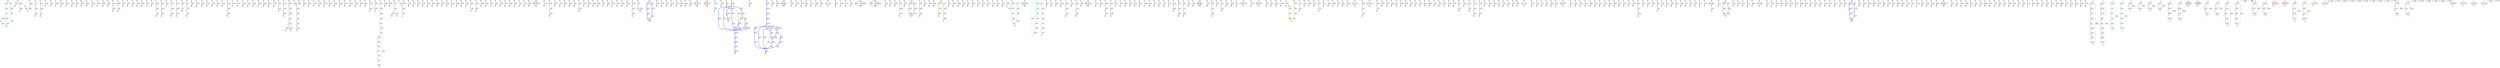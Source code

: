 digraph {
nodesep = 0.5;
node [shape = circle, label = "", height = 0.3];
"0" [style = "filled", fillcolor = "grey"];
"1" [style = "filled", fillcolor = "grey"];
"2" [style = "filled", fillcolor = "grey"];
"3" [style = "filled", fillcolor = "grey"];
"4" [style = "filled", fillcolor = "grey"];
"5" [style = "filled", fillcolor = "grey"];
"6" [style = "filled", fillcolor = "grey"];
"7" [style = "filled", fillcolor = "grey"];
"8" [style = "filled", fillcolor = "grey"];
"9" [style = "filled", fillcolor = "grey"];
"10" [style = "filled", fillcolor = "grey"];
"11" [style = "filled", fillcolor = "grey"];
"12" [style = "filled", fillcolor = "grey"];
"13" [style = "filled", fillcolor = "grey"];
"14" [style = "filled", fillcolor = "grey"];
"15" [style = "filled", fillcolor = "grey"];
"16" [style = "filled", fillcolor = "grey"];
"17" [style = "filled", fillcolor = "grey"];
"18" [style = "filled", fillcolor = "grey"];
"19" [style = "filled", fillcolor = "grey"];
"20" [style = "filled", fillcolor = "grey"];
"21" [style = "filled", fillcolor = "grey"];
"22" [style = "filled", fillcolor = "grey"];
"23" [style = "filled", fillcolor = "grey"];
"24" [style = "filled", fillcolor = "grey"];
"25" [style = "filled", fillcolor = "grey"];
"26" [style = "filled", fillcolor = "grey"];
"27" [style = "filled", fillcolor = "grey"];
"28" [style = "filled", fillcolor = "grey"];
"29" [style = "filled", fillcolor = "grey"];
"30" [style = "filled", fillcolor = "grey"];
"31" [style = "filled", fillcolor = "grey"];
"32" [style = "filled", fillcolor = "grey"];
"33" [style = "filled", fillcolor = "grey"];
"34" [style = "filled", fillcolor = "grey"];
"35" [style = "filled", fillcolor = "grey"];
"36" [style = "filled", fillcolor = "grey"];
"37" [style = "filled", fillcolor = "grey"];
"38" [style = "filled", fillcolor = "grey"];
"39" [style = "filled", fillcolor = "grey"];
"40" [style = "filled", fillcolor = "grey"];
"41" [style = "filled", fillcolor = "grey"];
"42" [style = "filled", fillcolor = "grey"];
"43" [style = "filled", fillcolor = "grey"];
"44" [style = "filled", fillcolor = "grey"];
"45" [style = "filled", fillcolor = "grey"];
"46" [style = "filled", fillcolor = "grey"];
"47" [style = "filled", fillcolor = "grey"];
"48" [style = "filled", fillcolor = "grey"];
"49" [style = "filled", fillcolor = "grey"];
"50" [style = "filled", fillcolor = "grey"];
"51" [style = "filled", fillcolor = "grey"];
"52" [style = "filled", fillcolor = "grey"];
"53" [style = "filled", fillcolor = "grey"];
"54" [style = "filled", fillcolor = "grey"];
"55" [style = "filled", fillcolor = "grey"];
"56" [style = "filled", fillcolor = "grey"];
"57" [style = "filled", fillcolor = "grey"];
"58" [style = "filled", fillcolor = "grey"];
"59" [style = "filled", fillcolor = "grey"];
"60" [style = "filled", fillcolor = "grey"];
"61" [style = "filled", fillcolor = "grey"];
"62" [style = "filled", fillcolor = "grey"];
"63" [style = "filled", fillcolor = "grey"];
"64" [style = "filled", fillcolor = "grey"];
"65" [style = "filled", fillcolor = "grey"];
"66" [style = "filled", fillcolor = "grey"];
"67" [style = "filled", fillcolor = "grey"];
"68" [style = "filled", fillcolor = "grey"];
"69" [style = "filled", fillcolor = "grey"];
"70" [style = "filled", fillcolor = "grey"];
"71" [style = "filled", fillcolor = "grey"];
"72" [style = "filled", fillcolor = "grey"];
"73" [style = "filled", fillcolor = "grey"];
"74" [style = "filled", fillcolor = "grey"];
"75" [style = "filled", fillcolor = "grey"];
"76" [style = "filled", fillcolor = "grey"];
"77" [style = "filled", fillcolor = "grey"];
"78" [style = "filled", fillcolor = "grey"];
"79" [style = "filled", fillcolor = "grey"];
"80" [style = "filled", fillcolor = "grey"];
"81" [style = "filled", fillcolor = "grey"];
"82" [style = "filled", fillcolor = "grey"];
"83" [style = "filled", fillcolor = "grey"];
"84" [style = "filled", fillcolor = "grey"];
"85" [style = "filled", fillcolor = "grey"];
"86" [style = "filled", fillcolor = "grey"];
"87" [style = "filled", fillcolor = "grey"];
"88" [style = "filled", fillcolor = "grey"];
"89" [style = "filled", fillcolor = "grey"];
"90" [style = "filled", fillcolor = "grey"];
"91" [style = "filled", fillcolor = "grey"];
"92" [style = "filled", fillcolor = "grey"];
"93" [style = "filled", fillcolor = "grey"];
"94" [style = "filled", fillcolor = "grey"];
"95" [style = "filled", fillcolor = "grey"];
"96" [style = "filled", fillcolor = "grey"];
"97" [style = "filled", fillcolor = "grey"];
"98" [style = "filled", fillcolor = "grey"];
"99" [style = "filled", fillcolor = "grey"];
"100" [style = "filled", fillcolor = "grey"];
"101" [style = "filled", fillcolor = "grey"];
"102" [style = "filled", fillcolor = "grey"];
"103" [style = "filled", fillcolor = "grey"];
"104" [style = "filled", fillcolor = "grey"];
"105" [style = "filled", fillcolor = "grey"];
"106" [style = "filled", fillcolor = "grey"];
"107" [style = "filled", fillcolor = "grey"];
"108" [style = "filled", fillcolor = "grey"];
"109" [style = "filled", fillcolor = "grey"];
"110" [style = "filled", fillcolor = "grey"];
"111" [style = "filled", fillcolor = "grey"];
"112" [style = "filled", fillcolor = "grey"];
"113" [style = "filled", fillcolor = "grey"];
"114" [style = "filled", fillcolor = "grey"];
"115" [style = "filled", fillcolor = "grey"];
"116" [style = "filled", fillcolor = "grey"];
"117" [style = "filled", fillcolor = "grey"];
"118" [style = "filled", fillcolor = "grey"];
"119" [style = "filled", fillcolor = "grey"];
"120" [style = "filled", fillcolor = "grey"];
"121" [style = "filled", fillcolor = "grey"];
"122" [style = "filled", fillcolor = "grey"];
"123" [style = "filled", fillcolor = "grey"];
"124" [style = "filled", fillcolor = "grey"];
"125" [style = "filled", fillcolor = "grey"];
"126" [style = "filled", fillcolor = "grey"];
"127" [style = "filled", fillcolor = "grey"];
"128" [style = "filled", fillcolor = "grey"];
"129" [style = "filled", fillcolor = "grey"];
"130" [style = "filled", fillcolor = "grey"];
"131" [style = "filled", fillcolor = "grey"];
"132" [style = "filled", fillcolor = "grey"];
"133" [style = "filled", fillcolor = "grey"];
"134" [style = "filled", fillcolor = "grey"];
"135" [style = "filled", fillcolor = "grey"];
"136" [style = "filled", fillcolor = "grey"];
"137" [style = "filled", fillcolor = "grey"];
"138" [style = "filled", fillcolor = "grey"];
"139" [style = "filled", fillcolor = "grey"];
"140" [style = "filled", fillcolor = "grey"];
"141" [style = "filled", fillcolor = "grey"];
"142" [style = "filled", fillcolor = "grey"];
"143" [style = "filled", fillcolor = "grey"];
"144" [style = "filled", fillcolor = "grey"];
"145" [style = "filled", fillcolor = "grey"];
"146" [style = "filled", fillcolor = "grey"];
"147" [style = "filled", fillcolor = "grey"];
"148" [style = "filled", fillcolor = "grey"];
"149" [style = "filled", fillcolor = "grey"];
"150" [style = "filled", fillcolor = "grey"];
"151" [style = "filled", fillcolor = "grey"];
"152" [style = "filled", fillcolor = "grey"];
"153" [style = "filled", fillcolor = "grey"];
"154" [style = "filled", fillcolor = "grey"];
"155" [style = "filled", fillcolor = "grey"];
"156" [style = "filled", fillcolor = "grey"];
"157" [style = "filled", fillcolor = "grey"];
"158" [style = "filled", fillcolor = "grey"];
"159" [style = "filled", fillcolor = "grey"];
"160" [style = "filled", fillcolor = "grey"];
"161" [style = "filled", fillcolor = "grey"];
"162" [style = "filled", fillcolor = "grey"];
"163" [style = "filled", fillcolor = "grey"];
"164" [style = "filled", fillcolor = "grey"];
"165" [style = "filled", fillcolor = "grey"];
"166" [style = "filled", fillcolor = "grey"];
"167" [style = "filled", fillcolor = "grey"];
"168" [style = "filled", fillcolor = "grey"];
"169" [style = "filled", fillcolor = "grey"];
"170" [style = "filled", fillcolor = "grey"];
"171" [style = "filled", fillcolor = "grey"];
"172" [style = "filled", fillcolor = "grey"];
"173" [style = "filled", fillcolor = "grey"];
"174" [style = "filled", fillcolor = "grey"];
"175" [style = "filled", fillcolor = "grey"];
"176" [style = "filled", fillcolor = "grey"];
"177" [style = "filled", fillcolor = "grey"];
"178" [style = "filled", fillcolor = "grey"];
"179" [style = "filled", fillcolor = "grey"];
"180" [style = "filled", fillcolor = "grey"];
"181" [style = "filled", fillcolor = "grey"];
"182" [style = "filled", fillcolor = "grey"];
"183" [style = "filled", fillcolor = "grey"];
"184" [style = "filled", fillcolor = "grey"];
"185" [style = "filled", fillcolor = "grey"];
"186" [style = "filled", fillcolor = "grey"];
"187" [style = "filled", fillcolor = "grey"];
"188" [style = "filled", fillcolor = "grey"];
"189" [style = "filled", fillcolor = "grey"];
"190" [style = "filled", fillcolor = "grey"];
"191" [style = "filled", fillcolor = "grey"];
"192" [style = "filled", fillcolor = "grey"];
"193" [style = "filled", fillcolor = "grey"];
"194" [style = "filled", fillcolor = "grey"];
"195" [style = "filled", fillcolor = "grey"];
"196" [style = "filled", fillcolor = "grey"];
"197" [style = "filled", fillcolor = "grey"];
"198" [style = "filled", fillcolor = "grey"];
"199" [style = "filled", fillcolor = "grey"];
"200" [style = "filled", fillcolor = "grey"];
"201" [style = "filled", fillcolor = "grey"];
"202" [style = "filled", fillcolor = "grey"];
"203" [style = "filled", fillcolor = "grey"];
"204" [style = "filled", fillcolor = "grey"];
"205" [style = "filled", fillcolor = "grey"];
"206" [style = "filled", fillcolor = "grey"];
"207" [style = "filled", fillcolor = "grey"];
"208" [style = "filled", fillcolor = "grey"];
"209" [style = "filled", fillcolor = "grey"];
"210" [style = "filled", fillcolor = "grey"];
"211" [style = "filled", fillcolor = "grey"];
"212" [style = "filled", fillcolor = "grey"];
"213" [style = "filled", fillcolor = "grey"];
"214" [style = "filled", fillcolor = "grey"];
"215" [style = "filled", fillcolor = "grey"];
"216" [style = "filled", fillcolor = "grey"];
"217" [style = "filled", fillcolor = "grey"];
"218" [style = "filled", fillcolor = "grey"];
"219" [style = "filled", fillcolor = "grey"];
"220" [style = "filled", fillcolor = "grey"];
"221" [style = "filled", fillcolor = "grey"];
"222" [style = "filled", fillcolor = "grey"];
"223" [style = "filled", fillcolor = "grey"];
"224" [style = "filled", fillcolor = "grey"];
"225" [style = "filled", fillcolor = "grey"];
"226" [style = "filled", fillcolor = "grey"];
"227" [style = "filled", fillcolor = "grey"];
"228" [style = "filled", fillcolor = "grey"];
"229" [style = "filled", fillcolor = "grey"];
"230" [style = "filled", fillcolor = "grey"];
"231" [style = "filled", fillcolor = "grey"];
"232" [style = "filled", fillcolor = "grey"];
"233" [style = "filled", fillcolor = "grey"];
"234" [style = "filled", fillcolor = "grey"];
"235" [style = "filled", fillcolor = "grey"];
"236" [style = "filled", fillcolor = "grey"];
"237" [style = "filled", fillcolor = "grey"];
"238" [style = "filled", fillcolor = "grey"];
"239" [style = "filled", fillcolor = "grey"];
"240" [style = "filled", fillcolor = "grey"];
"241" [style = "filled", fillcolor = "grey"];
"242" [style = "filled", fillcolor = "grey"];
"243" [style = "filled", fillcolor = "grey"];
"244" [style = "filled", fillcolor = "grey"];
"245" [style = "filled", fillcolor = "grey"];
"246" [style = "filled", fillcolor = "grey"];
"247" [style = "filled", fillcolor = "grey"];
"248" [style = "filled", fillcolor = "grey"];
"249" [style = "filled", fillcolor = "grey"];
"250" [style = "filled", fillcolor = "grey"];
"251" [style = "filled", fillcolor = "grey"];
"252" [style = "filled", fillcolor = "grey"];
"253" [style = "filled", fillcolor = "grey"];
"254" [style = "filled", fillcolor = "grey"];
"255" [style = "filled", fillcolor = "grey"];
"256" [style = "filled", fillcolor = "grey"];
"257" [style = "filled", fillcolor = "grey"];
"258" [style = "filled", fillcolor = "grey"];
"259" [style = "filled", fillcolor = "grey"];
"260" [style = "filled", fillcolor = "grey"];
"261" [style = "filled", fillcolor = "grey"];
"262" [style = "filled", fillcolor = "grey"];
"263" [style = "filled", fillcolor = "grey"];
"264" [style = "filled", fillcolor = "grey"];
"265" [style = "filled", fillcolor = "grey"];
"266" [style = "filled", fillcolor = "grey"];
"267" [style = "filled", fillcolor = "grey"];
"268" [style = "filled", fillcolor = "grey"];
"269" [style = "filled", fillcolor = "grey"];
"270" [style = "filled", fillcolor = "grey"];
"271" [style = "filled", fillcolor = "grey"];
"272" [style = "filled", fillcolor = "grey"];
"273" [style = "filled", fillcolor = "grey"];
"274" [style = "filled", fillcolor = "grey"];
"275" [style = "filled", fillcolor = "grey"];
"276" [style = "filled", fillcolor = "grey"];
"277" [style = "filled", fillcolor = "grey"];
"278" [style = "filled", fillcolor = "grey"];
"279" [style = "filled", fillcolor = "grey"];
"280" [style = "filled", fillcolor = "grey"];
"281" [style = "filled", fillcolor = "grey"];
"282" [style = "filled", fillcolor = "grey"];
"283" [style = "filled", fillcolor = "grey"];
"284" [style = "filled", fillcolor = "grey"];
"285" [style = "filled", fillcolor = "grey"];
"286" [style = "filled", fillcolor = "grey"];
"287" [style = "filled", fillcolor = "grey"];
"288" [style = "filled", fillcolor = "grey"];
"289" [style = "filled", fillcolor = "grey"];
"290" [style = "filled", fillcolor = "grey"];
"291" [style = "filled", fillcolor = "grey"];
"292" [style = "filled", fillcolor = "grey"];
"293" [style = "filled", fillcolor = "grey"];
"294" [style = "filled", fillcolor = "grey"];
"295" [style = "filled", fillcolor = "grey"];
"296" [style = "filled", fillcolor = "grey"];
"297" [style = "filled", fillcolor = "grey"];
"298" [style = "filled", fillcolor = "grey"];
"299" [style = "filled", fillcolor = "grey"];
"300" [style = "filled", fillcolor = "grey"];
"301" [style = "filled", fillcolor = "grey"];
"302" [style = "filled", fillcolor = "grey"];
"303" [style = "filled", fillcolor = "grey"];
"304" [style = "filled", fillcolor = "grey"];
"305" [style = "filled", fillcolor = "grey"];
"306" [style = "filled", fillcolor = "grey"];
"307" [style = "filled", fillcolor = "grey"];
"308" [style = "filled", fillcolor = "grey"];
"309" [style = "filled", fillcolor = "grey"];
"310" [style = "filled", fillcolor = "grey"];
"311" [style = "filled", fillcolor = "grey"];
"312" [style = "filled", fillcolor = "grey"];
"313" [style = "filled", fillcolor = "grey"];
"314" [style = "filled", fillcolor = "grey"];
"315" [style = "filled", fillcolor = "grey"];
"316" [style = "filled", fillcolor = "grey"];
"317" [style = "filled", fillcolor = "grey"];
"318" [style = "filled", fillcolor = "grey"];
"319" [style = "filled", fillcolor = "grey"];
"320" [style = "filled", fillcolor = "grey"];
"321" [style = "filled", fillcolor = "grey"];
"322" [style = "filled", fillcolor = "grey"];
"323" [style = "filled", fillcolor = "grey"];
"324" [style = "filled", fillcolor = "grey"];
"325" [style = "filled", fillcolor = "grey"];
"326" [style = "filled", fillcolor = "grey"];
"327" [style = "filled", fillcolor = "grey"];
"328" [style = "filled", fillcolor = "grey"];
"329" [style = "filled", fillcolor = "grey"];
"330" [style = "filled", fillcolor = "grey"];
"331" [style = "filled", fillcolor = "grey"];
"332" [style = "filled", fillcolor = "grey"];
"333" [style = "filled", fillcolor = "grey"];
"334" [style = "filled", fillcolor = "grey"];
"335" [style = "filled", fillcolor = "grey"];
"336" [style = "filled", fillcolor = "grey"];
"337" [style = "filled", fillcolor = "grey"];
"338" [style = "filled", fillcolor = "grey"];
"339" [style = "filled", fillcolor = "grey"];
"340" [style = "filled", fillcolor = "grey"];
"341" [style = "filled", fillcolor = "grey"];
"342" [style = "filled", fillcolor = "grey"];
"343" [style = "filled", fillcolor = "grey"];
"344" [style = "filled", fillcolor = "grey"];
"345" [style = "filled", fillcolor = "grey"];
"346" [style = "filled", fillcolor = "grey"];
"347" [style = "filled", fillcolor = "grey"];
"348" [style = "filled", fillcolor = "grey"];
"349" [style = "filled", fillcolor = "grey"];
"350" [style = "filled", fillcolor = "grey"];
"351" [style = "filled", fillcolor = "grey"];
"352" [style = "filled", fillcolor = "grey"];
"353" [style = "filled", fillcolor = "grey"];
"354" [style = "filled", fillcolor = "grey"];
"355" [style = "filled", fillcolor = "grey"];
"356" [style = "filled", fillcolor = "grey"];
"357" [style = "filled", fillcolor = "grey"];
"358" [style = "filled", fillcolor = "grey"];
"359" [style = "filled", fillcolor = "grey"];
"360" [style = "filled", fillcolor = "grey"];
"361" [style = "filled", fillcolor = "grey"];
"362" [style = "filled", fillcolor = "grey"];
"363" [style = "filled", fillcolor = "grey"];
"364" [style = "filled", fillcolor = "grey"];
"365" [style = "filled", fillcolor = "grey"];
"366" [style = "filled", fillcolor = "grey"];
"367" [style = "filled", fillcolor = "grey"];
"368" [style = "filled", fillcolor = "grey"];
"369" [style = "filled", fillcolor = "grey"];
"370" [style = "filled", fillcolor = "grey"];
"371" [style = "filled", fillcolor = "grey"];
"372" [style = "filled", fillcolor = "grey"];
"373" [style = "filled", fillcolor = "grey"];
"374" [style = "filled", fillcolor = "grey"];
"375" [style = "filled", fillcolor = "grey"];
"376" [style = "filled", fillcolor = "grey"];
"377" [style = "filled", fillcolor = "grey"];
"378" [style = "filled", fillcolor = "grey"];
"379" [style = "filled", fillcolor = "grey"];
"380" [style = "filled", fillcolor = "grey"];
"381" [style = "filled", fillcolor = "grey"];
"382" [style = "filled", fillcolor = "grey"];
"383" [style = "filled", fillcolor = "grey"];
"384" [style = "filled", fillcolor = "grey"];
"385" [style = "filled", fillcolor = "grey"];
"386" [style = "filled", fillcolor = "grey"];
"387" [style = "filled", fillcolor = "grey"];
"388" [style = "filled", fillcolor = "grey"];
"389" [style = "filled", fillcolor = "grey"];
"390" [style = "filled", fillcolor = "grey"];
"391" [style = "filled", fillcolor = "grey"];
"392" [style = "filled", fillcolor = "grey"];
"393" [style = "filled", fillcolor = "grey"];
"394" [style = "filled", fillcolor = "grey"];
"395" [style = "filled", fillcolor = "grey"];
"396" [style = "filled", fillcolor = "grey"];
"397" [style = "filled", fillcolor = "grey"];
"398" [style = "filled", fillcolor = "grey"];
"399" [style = "filled", fillcolor = "grey"];
"400" [style = "filled", fillcolor = "grey"];
"401" [style = "filled", fillcolor = "grey"];
"402" [style = "filled", fillcolor = "grey"];
"403" [style = "filled", fillcolor = "grey"];
"404" [style = "filled", fillcolor = "grey"];
"405" [style = "filled", fillcolor = "grey"];
"406" [style = "filled", fillcolor = "grey"];
"407" [style = "filled", fillcolor = "grey"];
"408" [style = "filled", fillcolor = "grey"];
"409" [style = "filled", fillcolor = "grey"];
"410" [style = "filled", fillcolor = "grey"];
"411" [style = "filled", fillcolor = "grey"];
"412" [style = "filled", fillcolor = "grey"];
"413" [style = "filled", fillcolor = "grey"];
"414" [style = "filled", fillcolor = "grey"];
"415" [style = "filled", fillcolor = "grey"];
"416" [style = "filled", fillcolor = "grey"];
"417" [style = "filled", fillcolor = "grey"];
"418" [style = "filled", fillcolor = "grey"];
"419" [style = "filled", fillcolor = "grey"];
"420" [style = "filled", fillcolor = "grey"];
"421" [style = "filled", fillcolor = "grey"];
"422" [style = "filled", fillcolor = "grey"];
"423" [style = "filled", fillcolor = "grey"];
"424" [style = "filled", fillcolor = "grey"];
"425" [style = "filled", fillcolor = "grey"];
"426" [style = "filled", fillcolor = "grey"];
"427" [style = "filled", fillcolor = "grey"];
"428" [style = "filled", fillcolor = "grey"];
"429" [style = "filled", fillcolor = "grey"];
"430" [style = "filled", fillcolor = "grey"];
"431" [style = "filled", fillcolor = "grey"];
"432" [style = "filled", fillcolor = "grey"];
"433" [style = "filled", fillcolor = "grey"];
"434" [style = "filled", fillcolor = "grey"];
"435" [style = "filled", fillcolor = "grey"];
"436" [style = "filled", fillcolor = "grey"];
"437" [style = "filled", fillcolor = "grey"];
"438" [style = "filled", fillcolor = "grey"];
"439" [style = "filled", fillcolor = "grey"];
"440" [style = "filled", fillcolor = "grey"];
"441" [style = "filled", fillcolor = "grey"];
"442" [style = "filled", fillcolor = "grey"];
"443" [style = "filled", fillcolor = "grey"];
"444" [style = "filled", fillcolor = "grey"];
"445" [style = "filled", fillcolor = "grey"];
"446" [style = "filled", fillcolor = "grey"];
"447" [style = "filled", fillcolor = "grey"];
"448" [style = "filled", fillcolor = "grey"];
"449" [style = "filled", fillcolor = "grey"];
"450" [style = "filled", fillcolor = "grey"];
"451" [style = "filled", fillcolor = "grey"];
"452" [style = "filled", fillcolor = "grey"];
"453" [style = "filled", fillcolor = "grey"];
"454" [style = "filled", fillcolor = "grey"];
"455" [style = "filled", fillcolor = "grey"];
"456" [style = "filled", fillcolor = "grey"];
"457" [style = "filled", fillcolor = "grey"];
"458" [style = "filled", fillcolor = "grey"];
"459" [style = "filled", fillcolor = "grey"];
"460" [style = "filled", fillcolor = "grey"];
"461" [style = "filled", fillcolor = "grey"];
"462" [style = "filled", fillcolor = "grey"];
"463" [style = "filled", fillcolor = "grey"];
"464" [style = "filled", fillcolor = "grey"];
"465" [style = "filled", fillcolor = "grey"];
"466" [style = "filled", fillcolor = "grey"];
"467" [style = "filled", fillcolor = "grey"];
"468" [style = "filled", fillcolor = "grey"];
"469" [style = "filled", fillcolor = "grey"];
"470" [style = "filled", fillcolor = "grey"];
"471" [style = "filled", fillcolor = "grey"];
"472" [style = "filled", fillcolor = "grey"];
"473" [style = "filled", fillcolor = "grey"];
"474" [style = "filled", fillcolor = "grey"];
"475" [style = "filled", fillcolor = "grey"];
"476" [style = "filled", fillcolor = "grey"];
"477" [style = "filled", fillcolor = "grey"];
"478" [style = "filled", fillcolor = "grey"];
"479" [style = "filled", fillcolor = "grey"];
"480" [style = "filled", fillcolor = "grey"];
"481" [style = "filled", fillcolor = "grey"];
"482" [style = "filled", fillcolor = "grey"];
"483" [style = "filled", fillcolor = "grey"];
"484" [style = "filled", fillcolor = "grey"];
"485" [style = "filled", fillcolor = "grey"];
"486" [style = "filled", fillcolor = "grey"];
"487" [style = "filled", fillcolor = "grey"];
"488" [style = "filled", fillcolor = "grey"];
"489" [style = "filled", fillcolor = "grey"];
"490" [style = "filled", fillcolor = "grey"];
"491" [style = "filled", fillcolor = "grey"];
"492" [style = "filled", fillcolor = "grey"];
"493" [style = "filled", fillcolor = "grey"];
"494" [style = "filled", fillcolor = "grey"];
"495" [style = "filled", fillcolor = "grey"];
"496" [style = "filled", fillcolor = "grey"];
"497" [style = "filled", fillcolor = "grey"];
"498" [style = "filled", fillcolor = "grey"];
"499" [style = "filled", fillcolor = "grey"];
"500" [style = "filled", fillcolor = "grey"];
"501" [style = "filled", fillcolor = "grey"];
"502" [style = "filled", fillcolor = "grey"];
"503" [style = "filled", fillcolor = "grey"];
"504" [style = "filled", fillcolor = "grey"];
"505" [style = "filled", fillcolor = "grey"];
"506" [style = "filled", fillcolor = "grey"];
"507" [style = "filled", fillcolor = "grey"];
"508" [style = "filled", fillcolor = "grey"];
"509" [style = "filled", fillcolor = "grey"];
"510" [style = "filled", fillcolor = "grey"];
"511" [style = "filled", fillcolor = "grey"];
"512" [style = "filled", fillcolor = "grey"];
"513" [style = "filled", fillcolor = "grey"];
"514" [style = "filled", fillcolor = "grey"];
"515" [style = "filled", fillcolor = "grey"];
"516" [style = "filled", fillcolor = "grey"];
"517" [style = "filled", fillcolor = "grey"];
"518" [style = "filled", fillcolor = "grey"];
"519" [style = "filled", fillcolor = "grey"];
"520" [style = "filled", fillcolor = "grey"];
"521" [style = "filled", fillcolor = "grey"];
"522" [style = "filled", fillcolor = "grey"];
"523" [style = "filled", fillcolor = "grey"];
"524" [style = "filled", fillcolor = "grey"];
"525" [style = "filled", fillcolor = "grey"];
"526" [style = "filled", fillcolor = "grey"];
"527" [style = "filled", fillcolor = "grey"];
"528" [style = "filled", fillcolor = "grey"];
"529" [style = "filled", fillcolor = "grey"];
"530" [style = "filled", fillcolor = "grey"];
"531" [style = "filled", fillcolor = "grey"];
"532" [style = "filled", fillcolor = "grey"];
"533" [style = "filled", fillcolor = "grey"];
"534" [style = "filled", fillcolor = "grey"];
"535" [style = "filled", fillcolor = "grey"];
"536" [style = "filled", fillcolor = "grey"];
"537" [style = "filled", fillcolor = "grey"];
"538" [style = "filled", fillcolor = "grey"];
"539" [style = "filled", fillcolor = "grey"];
"540" [style = "filled", fillcolor = "grey"];
"541" [style = "filled", fillcolor = "grey"];
"542" [style = "filled", fillcolor = "grey"];
"543" [style = "filled", fillcolor = "grey"];
"544" [style = "filled", fillcolor = "grey"];
"545" [style = "filled", fillcolor = "grey"];
"546" [style = "filled", fillcolor = "grey"];
"547" [style = "filled", fillcolor = "grey"];
"548" [style = "filled", fillcolor = "grey"];
"549" [style = "filled", fillcolor = "grey"];
"550" [style = "filled", fillcolor = "grey"];
"551" [style = "filled", fillcolor = "grey"];
"552" [style = "filled", fillcolor = "grey"];
"553" [style = "filled", fillcolor = "grey"];
"554" [style = "filled", fillcolor = "grey"];
"555" [style = "filled", fillcolor = "grey"];
"556" [style = "filled", fillcolor = "grey"];
"557" [style = "filled", fillcolor = "grey"];
"558" [style = "filled", fillcolor = "grey"];
"559" [style = "filled", fillcolor = "grey"];
"560" [style = "filled", fillcolor = "grey"];
"561" [style = "filled", fillcolor = "grey"];
"562" [style = "filled", fillcolor = "grey"];
"563" [style = "filled", fillcolor = "grey"];
"564" [style = "filled", fillcolor = "grey"];
"565" [style = "filled", fillcolor = "grey"];
"566" [style = "filled", fillcolor = "grey"];
"567" [style = "filled", fillcolor = "grey"];
"568" [style = "filled", fillcolor = "grey"];
"569" [style = "filled", fillcolor = "grey"];
"570" [style = "filled", fillcolor = "grey"];
"571" [style = "filled", fillcolor = "grey"];
"572" [style = "filled", fillcolor = "grey"];
"573" [style = "filled", fillcolor = "grey"];
"574" [style = "filled", fillcolor = "grey"];
"575" [style = "filled", fillcolor = "grey"];
"576" [style = "filled", fillcolor = "grey"];
"577" [style = "filled", fillcolor = "grey"];
"578" [style = "filled", fillcolor = "grey"];
"579" [style = "filled", fillcolor = "grey"];
"580" [style = "filled", fillcolor = "grey"];
"581" [style = "filled", fillcolor = "grey"];
"582" [style = "filled", fillcolor = "grey"];
"583" [style = "filled", fillcolor = "grey"];
"584" [style = "filled", fillcolor = "grey"];
"585" [style = "filled", fillcolor = "grey"];
"586" [style = "filled", fillcolor = "grey"];
"587" [style = "filled", fillcolor = "grey"];
"588" [style = "filled", fillcolor = "grey"];
"589" [style = "filled", fillcolor = "grey"];
"590" [style = "filled", fillcolor = "grey"];
"591" [style = "filled", fillcolor = "grey"];
"592" [style = "filled", fillcolor = "grey"];
"593" [style = "filled", fillcolor = "grey"];
"594" [style = "filled", fillcolor = "grey"];
"595" [style = "filled", fillcolor = "grey"];
"596" [style = "filled", fillcolor = "grey"];
"597" [style = "filled", fillcolor = "grey"];
"598" [style = "filled", fillcolor = "grey"];
"599" [style = "filled", fillcolor = "grey"];
"600" [style = "filled", fillcolor = "grey"];
"601" [style = "filled", fillcolor = "grey"];
"602" [style = "filled", fillcolor = "grey"];
"603" [style = "filled", fillcolor = "grey"];
"604" [style = "filled", fillcolor = "grey"];
"605" [style = "filled", fillcolor = "grey"];
"606" [style = "filled", fillcolor = "grey"];
"607" [style = "filled", fillcolor = "grey"];
"608" [style = "filled", fillcolor = "grey"];
"609" [style = "filled", fillcolor = "grey"];
"610" [style = "filled", fillcolor = "grey"];
"611" [style = "filled", fillcolor = "grey"];
"612" [style = "filled", fillcolor = "grey"];
"613" [style = "filled", fillcolor = "grey"];
"614" [style = "filled", fillcolor = "grey"];
"615" [style = "filled", fillcolor = "grey"];
"616" [style = "filled", fillcolor = "grey"];
"617" [style = "filled", fillcolor = "grey"];
"618" [style = "filled", fillcolor = "grey"];
"619" [style = "filled", fillcolor = "grey"];
"620" [style = "filled", fillcolor = "grey"];
"621" [style = "filled", fillcolor = "grey"];
"622" [style = "filled", fillcolor = "grey"];
"623" [style = "filled", fillcolor = "grey"];
"624" [style = "filled", fillcolor = "grey"];
"625" [style = "filled", fillcolor = "grey"];
"626" [style = "filled", fillcolor = "grey"];
"627" [style = "filled", fillcolor = "grey"];
"628" [style = "filled", fillcolor = "grey"];
"629" [style = "filled", fillcolor = "grey"];
"630" [style = "filled", fillcolor = "grey"];
"631" [style = "filled", fillcolor = "grey"];
"632" [style = "filled", fillcolor = "grey"];
"633" [style = "filled", fillcolor = "grey"];
"634" [style = "filled", fillcolor = "grey"];
"635" [style = "filled", fillcolor = "grey"];
"636" [style = "filled", fillcolor = "grey"];
"637" [style = "filled", fillcolor = "grey"];
"638" [style = "filled", fillcolor = "grey"];
"639" [style = "filled", fillcolor = "grey"];
"640" [style = "filled", fillcolor = "grey"];
"641" [style = "filled", fillcolor = "grey"];
"642" [style = "filled", fillcolor = "grey"];
"643" [style = "filled", fillcolor = "grey"];
"644" [style = "filled", fillcolor = "grey"];
"645" [style = "filled", fillcolor = "grey"];
"646" [style = "filled", fillcolor = "grey"];
"647" [style = "filled", fillcolor = "grey"];
"648" [style = "filled", fillcolor = "grey"];
"649" [style = "filled", fillcolor = "grey"];
"650" [style = "filled", fillcolor = "grey"];
"651" [style = "filled", fillcolor = "grey"];
"652" [style = "filled", fillcolor = "grey"];
"653" [style = "filled", fillcolor = "grey"];
"654" [style = "filled", fillcolor = "grey"];
"655" [style = "filled", fillcolor = "grey"];
"656" [style = "filled", fillcolor = "grey"];
"657" [style = "filled", fillcolor = "grey"];
"658" [style = "filled", fillcolor = "grey"];
"659" [style = "filled", fillcolor = "grey"];
"660" [style = "filled", fillcolor = "grey"];
"661" [style = "filled", fillcolor = "grey"];
"662" [style = "filled", fillcolor = "grey"];
"663" [style = "filled", fillcolor = "grey"];
"664" [style = "filled", fillcolor = "grey"];
"665" [style = "filled", fillcolor = "grey"];
"666" [style = "filled", fillcolor = "grey"];
"667" [style = "filled", fillcolor = "grey"];
"668" [style = "filled", fillcolor = "grey"];
"669" [style = "filled", fillcolor = "grey"];
"670" [style = "filled", fillcolor = "grey"];
"671" [style = "filled", fillcolor = "grey"];
"672" [style = "filled", fillcolor = "grey"];
"673" [style = "filled", fillcolor = "grey"];
"674" [style = "filled", fillcolor = "grey"];
"675" [style = "filled", fillcolor = "grey"];
"676" [style = "filled", fillcolor = "grey"];
"677" [style = "filled", fillcolor = "grey"];
"678" [style = "filled", fillcolor = "grey"];
"679" [style = "filled", fillcolor = "grey"];
"680" [style = "filled", fillcolor = "grey"];
"681" [style = "filled", fillcolor = "grey"];
"682" [style = "filled", fillcolor = "grey"];
"683" [style = "filled", fillcolor = "grey"];
"684" [style = "filled", fillcolor = "grey"];
"685" [style = "filled", fillcolor = "grey"];
"686" [style = "filled", fillcolor = "grey"];
"687" [style = "filled", fillcolor = "grey"];
"688" [style = "filled", fillcolor = "grey"];
"689" [style = "filled", fillcolor = "grey"];
"690" [style = "filled", fillcolor = "grey"];
"691" [style = "filled", fillcolor = "grey"];
"692" [style = "filled", fillcolor = "grey"];
"693" [style = "filled", fillcolor = "grey"];
"694" [style = "filled", fillcolor = "grey"];
"695" [style = "filled", fillcolor = "grey"];
"696" [style = "filled", fillcolor = "grey"];
"697" [style = "filled", fillcolor = "grey"];
"698" [style = "filled", fillcolor = "grey"];
"699" [style = "filled", fillcolor = "grey"];
"700" [style = "filled", fillcolor = "grey"];
"701" [style = "filled", fillcolor = "grey"];
"702" [style = "filled", fillcolor = "grey"];
"703" [style = "filled", fillcolor = "grey"];
"704" [style = "filled", fillcolor = "grey"];
"705" [style = "filled", fillcolor = "grey"];
"706" [style = "filled", fillcolor = "grey"];
"707" [style = "filled", fillcolor = "grey"];
"708" [style = "filled", fillcolor = "grey"];
"709" [style = "filled", fillcolor = "grey"];
"710" [style = "filled", fillcolor = "grey"];
"711" [style = "filled", fillcolor = "grey"];
"712" [style = "filled", fillcolor = "grey"];
"713" [style = "filled", fillcolor = "grey"];
"714" [style = "filled", fillcolor = "grey"];
"715" [style = "filled", fillcolor = "grey"];
"716" [style = "filled", fillcolor = "grey"];
"717" [style = "filled", fillcolor = "grey"];
"718" [style = "filled", fillcolor = "grey"];
"719" [style = "filled", fillcolor = "grey"];
"720" [style = "filled", fillcolor = "grey"];
"721" [style = "filled", fillcolor = "grey"];
"722" [style = "filled", fillcolor = "grey"];
"723" [style = "filled", fillcolor = "grey"];
"724" [style = "filled", fillcolor = "grey"];
"725" [style = "filled", fillcolor = "grey"];
"726" [style = "filled", fillcolor = "grey"];
"727" [style = "filled", fillcolor = "grey"];
"728" [style = "filled", fillcolor = "grey"];
"729" [style = "filled", fillcolor = "grey"];
"730" [style = "filled", fillcolor = "grey"];
"731" [style = "filled", fillcolor = "grey"];
"732" [style = "filled", fillcolor = "grey"];
"733" [style = "filled", fillcolor = "grey"];
"734" [style = "filled", fillcolor = "grey"];
"735" [style = "filled", fillcolor = "grey"];
"736" [style = "filled", fillcolor = "grey"];
"737" [style = "filled", fillcolor = "grey"];
"738" [style = "filled", fillcolor = "grey"];
"739" [style = "filled", fillcolor = "grey"];
"740" [style = "filled", fillcolor = "grey"];
"741" [style = "filled", fillcolor = "grey"];
"742" [style = "filled", fillcolor = "grey"];
"743" [style = "filled", fillcolor = "grey"];
"744" [style = "filled", fillcolor = "grey"];
"745" [style = "filled", fillcolor = "grey"];
"746" [style = "filled", fillcolor = "grey"];
"747" [style = "filled", fillcolor = "grey"];
"748" [style = "filled", fillcolor = "grey"];
"749" [style = "filled", fillcolor = "grey"];
"750" [style = "filled", fillcolor = "grey"];
"751" [style = "filled", fillcolor = "grey"];
"752" [style = "filled", fillcolor = "grey"];
"753" [style = "filled", fillcolor = "grey"];
"754" [style = "filled", fillcolor = "grey"];
"755" [style = "filled", fillcolor = "grey"];
"756" [style = "filled", fillcolor = "grey"];
"757" [style = "filled", fillcolor = "grey"];
"758" [style = "filled", fillcolor = "grey"];
"759" [style = "filled", fillcolor = "grey"];
"760" [style = "filled", fillcolor = "grey"];
"761" [style = "filled", fillcolor = "grey"];
"762" [style = "filled", fillcolor = "grey"];
"763" [style = "filled", fillcolor = "grey"];
"764" [style = "filled", fillcolor = "grey"];
"765" [style = "filled", fillcolor = "grey"];
"766" [style = "filled", fillcolor = "grey"];
"767" [style = "filled", fillcolor = "grey"];
"768" [style = "filled", fillcolor = "grey"];
"769" [style = "filled", fillcolor = "grey"];
"770" [style = "filled", fillcolor = "grey"];
"771" [style = "filled", fillcolor = "grey"];
"772" [style = "filled", fillcolor = "grey"];
"773" [style = "filled", fillcolor = "grey"];
"774" [style = "filled", fillcolor = "grey"];
"775" [style = "filled", fillcolor = "grey"];
"776" [style = "filled", fillcolor = "grey"];
"777" [style = "filled", fillcolor = "grey"];
"423" -> "510" [label = "id 1\l5k 3x", color = "black"] ;
"392" -> "416" [label = "id -1\l5k 3x", color = "black"] ;
"778" -> "440" [label = "id 6\l7k 1x", color = "black"] ;
"527" -> "779" [label = "id -6\l7k 1x", color = "black"] ;
"780" -> "3" [label = "id 10\l2.9k 2x", color = "black"] ;
"4" -> "781" [label = "id -10\l2.9k 2x", color = "black"] ;
"782" -> "783" [label = "id 12\l4.9k 18x", color = "black"] ;
"784" -> "785" [label = "id -12\l4.9k 18x", color = "black"] ;
"783" -> "786" [label = "id 14\l0.7k 19x", color = "black"] ;
"787" -> "784" [label = "id -14\l0.7k 19x", color = "black"] ;
"512" -> "429" [label = "id 20\l1.8k 8x", color = "aquamarine1" , penwidth = 3] ;
"531" -> "229" [label = "id -20\l1.8k 8x", color = "aquamarine1" , penwidth = 3] ;
"512" -> "429" [label = "id 21\l2.9k 2x", color = "aquamarine1" , penwidth = 3] ;
"531" -> "229" [label = "id -21\l2.9k 2x", color = "aquamarine1" , penwidth = 3] ;
"788" -> "789" [label = "id 22\l2.6k 8x", color = "black"] ;
"790" -> "791" [label = "id -22\l2.6k 8x", color = "black"] ;
"373" -> "376" [label = "id 23\l1.6k 2x", color = "darkgoldenrod1" , penwidth = 3] ;
"501" -> "379" [label = "id -23\l1.6k 2x", color = "darkgoldenrod1" , penwidth = 3] ;
"373" -> "376" [label = "id 24\l2.8k 8x", color = "darkgoldenrod1" , penwidth = 3] ;
"501" -> "379" [label = "id -24\l2.8k 8x", color = "darkgoldenrod1" , penwidth = 3] ;
"792" -> "793" [label = "id 25\l1.4k 9x", color = "black"] ;
"794" -> "795" [label = "id -25\l1.4k 9x", color = "black"] ;
"257" -> "384" [label = "id 30\l2.3k 5x", color = "black"] ;
"420" -> "570" [label = "id -30\l2.3k 5x", color = "black"] ;
"428" -> "764" [label = "id 33\l35k 5x", color = "black"] ;
"358" -> "431" [label = "id -33\l35k 5x", color = "black"] ;
"751" -> "433" [label = "id 37\l11k 6x", color = "black"] ;
"445" -> "738" [label = "id -37\l11k 6x", color = "black"] ;
"321" -> "383" [label = "id 40\l24k 3x", color = "black"] ;
"444" -> "432" [label = "id -40\l24k 3x", color = "black"] ;
"617" -> "275" [label = "id 41\l36k 5x", color = "black"] ;
"452" -> "273" [label = "id -41\l36k 5x", color = "black"] ;
"796" -> "493" [label = "id 51\l42k 7x", color = "black"] ;
"448" -> "797" [label = "id -51\l42k 7x", color = "black"] ;
"457" -> "361" [label = "id 53\l4.4k 5x", color = "black"] ;
"357" -> "235" [label = "id -53\l4.4k 5x", color = "black"] ;
"186" -> "798" [label = "id 56\l5k 7x", color = "darkolivegreen3" , penwidth = 3] ;
"799" -> "721" [label = "id -56\l5k 7x", color = "darkolivegreen3" , penwidth = 3] ;
"798" -> "746" [label = "id 57\l3.7k 3x", color = "black"] ;
"523" -> "799" [label = "id -57\l3.7k 3x", color = "black"] ;
"798" -> "746" [label = "id 58\l8k 3x", color = "black"] ;
"523" -> "799" [label = "id -58\l8k 3x", color = "black"] ;
"350" -> "346" [label = "id 61\l3.8k 3x", color = "black"] ;
"409" -> "722" [label = "id -61\l3.8k 3x", color = "black"] ;
"800" -> "801" [label = "id 63\l2.9k 2x", color = "aquamarine1" , penwidth = 3] ;
"802" -> "803" [label = "id -63\l2.9k 2x", color = "aquamarine1" , penwidth = 3] ;
"803" -> "270" [label = "id 64\l8k 1x", color = "aquamarine1" , penwidth = 3] ;
"540" -> "800" [label = "id -64\l8k 1x", color = "aquamarine1" , penwidth = 3] ;
"606" -> "225" [label = "id 67\l84k 5x", color = "black"] ;
"363" -> "368" [label = "id -67\l84k 5x", color = "black"] ;
"477" -> "804" [label = "id 69\l4.3k 7x", color = "black"] ;
"805" -> "417" [label = "id -69\l4.3k 7x", color = "black"] ;
"701" -> "456" [label = "id 70\l11k 3x", color = "black"] ;
"504" -> "737" [label = "id -70\l11k 3x", color = "black"] ;
"804" -> "806" [label = "id 71\l9k 9x", color = "black"] ;
"807" -> "805" [label = "id -71\l9k 9x", color = "black"] ;
"754" -> "240" [label = "id 72\l38k 3x", color = "black"] ;
"559" -> "334" [label = "id -72\l38k 3x", color = "black"] ;
"329" -> "808" [label = "id 77\l2.5k 1x", color = "black"] ;
"809" -> "536" [label = "id -77\l2.5k 1x", color = "black"] ;
"808" -> "544" [label = "id 78\l2.4k 6x", color = "black"] ;
"356" -> "809" [label = "id -78\l2.4k 6x", color = "black"] ;
"382" -> "196" [label = "id 89\l9k 3x", color = "black"] ;
"508" -> "426" [label = "id -89\l9k 3x", color = "black"] ;
"318" -> "337" [label = "id 91\l40k 5x", color = "black"] ;
"419" -> "402" [label = "id -91\l40k 5x", color = "black"] ;
"490" -> "810" [label = "id 96\l6k 4x", color = "black"] ;
"811" -> "415" [label = "id -96\l6k 4x", color = "black"] ;
"810" -> "601" [label = "id 97\l2.8k 7x", color = "black"] ;
"602" -> "811" [label = "id -97\l2.8k 7x", color = "black"] ;
"474" -> "812" [label = "id 101\l4.5k 3x", color = "black"] ;
"813" -> "378" [label = "id -101\l4.5k 3x", color = "black"] ;
"812" -> "814" [label = "id 102\l5k 7x", color = "black"] ;
"815" -> "813" [label = "id -102\l5k 7x", color = "black"] ;
"814" -> "317" [label = "id 104\l25k 5x", color = "black"] ;
"475" -> "815" [label = "id -104\l25k 5x", color = "black"] ;
"486" -> "547" [label = "id 109\l2.5k 5x", color = "darkolivegreen3" , penwidth = 3] ;
"351" -> "487" [label = "id -109\l2.5k 5x", color = "darkolivegreen3" , penwidth = 3] ;
"816" -> "817" [label = "id 114\l0.6k 3x", color = "aquamarine1" , penwidth = 3] ;
"818" -> "819" [label = "id -114\l0.6k 3x", color = "aquamarine1" , penwidth = 3] ;
"820" -> "821" [label = "id 115\l0.7k 2x", color = "aquamarine1" , penwidth = 3] ;
"822" -> "823" [label = "id -115\l0.7k 2x", color = "aquamarine1" , penwidth = 3] ;
"823" -> "818" [label = "id 116\l7k 1x", color = "aquamarine1" , penwidth = 3] ;
"817" -> "820" [label = "id -116\l7k 1x", color = "aquamarine1" , penwidth = 3] ;
"824" -> "825" [label = "id 118\l5k 4x", color = "black"] ;
"826" -> "827" [label = "id -118\l5k 4x", color = "black"] ;
"649" -> "462" [label = "id 128\l14k 3x", color = "black"] ;
"650" -> "492" [label = "id -128\l14k 3x", color = "black"] ;
"828" -> "126" [label = "id 148\l5k 3x", color = "black"] ;
"125" -> "829" [label = "id -148\l5k 3x", color = "black"] ;
"496" -> "498" [label = "id 149\l15k 3x", color = "black"] ;
"407" -> "497" [label = "id -149\l15k 3x", color = "black"] ;
"467" -> "470" [label = "id 151\l41k 3x", color = "black"] ;
"399" -> "505" [label = "id -151\l41k 3x", color = "black"] ;
"509" -> "469" [label = "id 153\l21k 3x", color = "black"] ;
"198" -> "208" [label = "id -153\l21k 3x", color = "black"] ;
"707" -> "709" [label = "id 154\l6k 3x", color = "black"] ;
"711" -> "713" [label = "id -154\l6k 3x", color = "black"] ;
"514" -> "516" [label = "id 160\l5k 3x", color = "black"] ;
"518" -> "594" [label = "id -160\l5k 3x", color = "black"] ;
"500" -> "521" [label = "id 162\l8k 5x", color = "black"] ;
"739" -> "360" [label = "id -162\l8k 5x", color = "black"] ;
"609" -> "604" [label = "id 163\l5k 4x", color = "black"] ;
"522" -> "528" [label = "id -163\l5k 4x", color = "black"] ;
"525" -> "422" [label = "id 165\l15k 4x", color = "black"] ;
"526" -> "394" [label = "id -165\l15k 4x", color = "black"] ;
"278" -> "830" [label = "id 168\l2.6k 15x", color = "black"] ;
"831" -> "322" [label = "id -168\l2.6k 15x", color = "black"] ;
"832" -> "418" [label = "id 170\l6k 11x", color = "black"] ;
"677" -> "833" [label = "id -170\l6k 11x", color = "black"] ;
"834" -> "704" [label = "id 171\l1.2k 5x", color = "black"] ;
"63" -> "835" [label = "id -171\l1.2k 5x", color = "black"] ;
"836" -> "33" [label = "id 172\l1.3k 3x", color = "black"] ;
"748" -> "837" [label = "id -172\l1.3k 3x", color = "black"] ;
"533" -> "838" [label = "id 176\l6k 16x", color = "black"] ;
"839" -> "485" [label = "id -176\l6k 16x", color = "black"] ;
"838" -> "32" [label = "id 178\l7k 6x", color = "black"] ;
"62" -> "839" [label = "id -178\l7k 6x", color = "black"] ;
"374" -> "840" [label = "id 181\l4.1k 16x", color = "black"] ;
"841" -> "537" [label = "id -181\l4.1k 16x", color = "black"] ;
"842" -> "184" [label = "id 183\l4.9k 16x", color = "black"] ;
"185" -> "843" [label = "id -183\l4.9k 16x", color = "black"] ;
"844" -> "31" [label = "id 184\l12k 4x", color = "black"] ;
"242" -> "845" [label = "id -184\l12k 4x", color = "black"] ;
"846" -> "191" [label = "id 185\l11k 6x", color = "black"] ;
"30" -> "847" [label = "id -185\l11k 6x", color = "black"] ;
"190" -> "217" [label = "id 190\l9k 3x", color = "black"] ;
"539" -> "364" [label = "id -190\l9k 3x", color = "black"] ;
"410" -> "541" [label = "id 191\l2.7k 3x", color = "black"] ;
"405" -> "543" [label = "id -191\l2.7k 3x", color = "black"] ;
"202" -> "848" [label = "id 206\l4.8k 3x", color = "black"] ;
"849" -> "315" [label = "id -206\l4.8k 3x", color = "black"] ;
"848" -> "313" [label = "id 207\l2.1k 5x", color = "black"] ;
"312" -> "849" [label = "id -207\l2.1k 5x", color = "black"] ;
"850" -> "851" [label = "id 212\l2.2k 4x", color = "black"] ;
"852" -> "853" [label = "id -212\l2.2k 4x", color = "black"] ;
"284" -> "494" [label = "id 214\l1.0k 2x", color = "darkorchid" , penwidth = 3] ;
"310" -> "271" [label = "id -214\l1.0k 2x", color = "darkorchid" , penwidth = 3] ;
"284" -> "494" [label = "id 215\l1.2k 5x", color = "darkorchid" , penwidth = 3] ;
"310" -> "271" [label = "id -215\l1.2k 5x", color = "darkorchid" , penwidth = 3] ;
"309" -> "267" [label = "id 217\l3.2k 4x", color = "black"] ;
"446" -> "308" [label = "id -217\l3.2k 4x", color = "black"] ;
"319" -> "305" [label = "id 220\l4.4k 6x", color = "black"] ;
"303" -> "298" [label = "id -220\l4.4k 6x", color = "black"] ;
"297" -> "296" [label = "id 224\l37k 3x", color = "black"] ;
"553" -> "438" [label = "id -224\l37k 3x", color = "black"] ;
"294" -> "854" [label = "id 229\l17k 4x", color = "black"] ;
"855" -> "443" [label = "id -229\l17k 4x", color = "black"] ;
"854" -> "856" [label = "id 230\l5k 8x", color = "black"] ;
"857" -> "855" [label = "id -230\l5k 8x", color = "black"] ;
"68" -> "465" [label = "id 236\l10k 3x", color = "black"] ;
"301" -> "43" [label = "id -236\l10k 3x", color = "black"] ;
"29" -> "591" [label = "id 237\l10k 3x", color = "black"] ;
"688" -> "239" [label = "id -237\l10k 3x", color = "black"] ;
"507" -> "425" [label = "id 242\l27k 3x", color = "black"] ;
"285" -> "391" [label = "id -242\l27k 3x", color = "black"] ;
"463" -> "282" [label = "id 244\l37k 3x", color = "black"] ;
"224" -> "281" [label = "id -244\l37k 3x", color = "black"] ;
"355" -> "858" [label = "id 246\l4.3k 1x", color = "black"] ;
"859" -> "326" [label = "id -246\l4.3k 1x", color = "black"] ;
"858" -> "860" [label = "id 247\l2.7k 4x", color = "black"] ;
"861" -> "859" [label = "id -247\l2.7k 4x", color = "black"] ;
"860" -> "280" [label = "id 249\l23k 4x", color = "black"] ;
"387" -> "861" [label = "id -249\l23k 4x", color = "black"] ;
"554" -> "555" [label = "id 251\l13k 9x", color = "black"] ;
"437" -> "279" [label = "id -251\l13k 9x", color = "black"] ;
"289" -> "327" [label = "id 255\l3.8k 7x", color = "black"] ;
"359" -> "276" [label = "id -255\l3.8k 7x", color = "black"] ;
"353" -> "251" [label = "id 256\l5k 5x", color = "black"] ;
"292" -> "290" [label = "id -256\l5k 5x", color = "black"] ;
"862" -> "863" [label = "id 259\l2.2k 2x", color = "black"] ;
"864" -> "865" [label = "id -259\l2.2k 2x", color = "black"] ;
"28" -> "866" [label = "id 260\l3.2k 3x", color = "black"] ;
"867" -> "27" [label = "id -260\l3.2k 3x", color = "black"] ;
"558" -> "772" [label = "id 263\l2.4k 3x", color = "black"] ;
"773" -> "179" [label = "id -263\l2.4k 3x", color = "black"] ;
"868" -> "869" [label = "id 266\l18k 2x", color = "black"] ;
"870" -> "871" [label = "id -266\l18k 2x", color = "black"] ;
"460" -> "449" [label = "id 271\l14k 6x", color = "black"] ;
"705" -> "706" [label = "id -271\l14k 6x", color = "black"] ;
"408" -> "343" [label = "id 273\l13k 3x", color = "black"] ;
"269" -> "268" [label = "id -273\l13k 3x", color = "black"] ;
"266" -> "338" [label = "id 274\l17k 7x", color = "black"] ;
"367" -> "400" [label = "id -274\l17k 7x", color = "black"] ;
"262" -> "259" [label = "id 280\l4.6k 3x", color = "black"] ;
"258" -> "256" [label = "id -280\l4.6k 3x", color = "black"] ;
"255" -> "25" [label = "id 281\l12k 3x", color = "black"] ;
"26" -> "253" [label = "id -281\l12k 3x", color = "black"] ;
"249" -> "404" [label = "id 285\l16k 3x", color = "black"] ;
"372" -> "246" [label = "id -285\l16k 3x", color = "black"] ;
"245" -> "872" [label = "id 286\l12k 1x", color = "black"] ;
"873" -> "534" [label = "id -286\l12k 1x", color = "black"] ;
"872" -> "874" [label = "id 287\l2.0k 9x", color = "black"] ;
"875" -> "873" [label = "id -287\l2.0k 9x", color = "black"] ;
"874" -> "316" [label = "id 289\l7k 11x", color = "black"] ;
"314" -> "875" [label = "id -289\l7k 11x", color = "black"] ;
"390" -> "464" [label = "id 291\l14k 3x", color = "black"] ;
"243" -> "264" [label = "id -291\l14k 3x", color = "black"] ;
"876" -> "877" [label = "id 293\l2.2k 5x", color = "blue" , penwidth = 3] ;
"878" -> "879" [label = "id -293\l2.2k 5x", color = "blue" , penwidth = 3] ;
"879" -> "878" [label = "id 294\l5k 2x", color = "blue" , penwidth = 3] ;
"877" -> "876" [label = "id -294\l5k 2x", color = "blue" , penwidth = 3] ;
"880" -> "881" [label = "id 297\l0.8k 5x", color = "aquamarine1" , penwidth = 3] ;
"882" -> "883" [label = "id -297\l0.8k 5x", color = "aquamarine1" , penwidth = 3] ;
"883" -> "884" [label = "id 298\l20k 2x", color = "aquamarine1" , penwidth = 3] ;
"885" -> "880" [label = "id -298\l20k 2x", color = "aquamarine1" , penwidth = 3] ;
"274" -> "886" [label = "id 300\l1.5k 1x", color = "aquamarine1" , penwidth = 3] ;
"887" -> "0" [label = "id -300\l1.5k 1x", color = "aquamarine1" , penwidth = 3] ;
"770" -> "888" [label = "id 303\l2.3k 3x", color = "aquamarine1" , penwidth = 3] ;
"889" -> "768" [label = "id -303\l2.3k 3x", color = "aquamarine1" , penwidth = 3] ;
"770" -> "888" [label = "id 304\l1.8k 2x", color = "aquamarine1" , penwidth = 3] ;
"889" -> "768" [label = "id -304\l1.8k 2x", color = "aquamarine1" , penwidth = 3] ;
"238" -> "436" [label = "id 306\l1.0k 4x", color = "darkorchid" , penwidth = 3] ;
"236" -> "237" [label = "id -306\l1.0k 4x", color = "darkorchid" , penwidth = 3] ;
"238" -> "436" [label = "id 307\l1.3k 2x", color = "darkorchid" , penwidth = 3] ;
"236" -> "237" [label = "id -307\l1.3k 2x", color = "darkorchid" , penwidth = 3] ;
"238" -> "436" [label = "id 308\l1.8k 3x", color = "darkorchid" , penwidth = 3] ;
"236" -> "237" [label = "id -308\l1.8k 3x", color = "darkorchid" , penwidth = 3] ;
"24" -> "388" [label = "id 309\l3.7k 3x", color = "black"] ;
"341" -> "180" [label = "id -309\l3.7k 3x", color = "black"] ;
"540" -> "885" [label = "id 312\l0.6k 4x", color = "aquamarine1" , penwidth = 3] ;
"884" -> "270" [label = "id -312\l0.6k 4x", color = "aquamarine1" , penwidth = 3] ;
"228" -> "352" [label = "id 329\l23k 4x", color = "black"] ;
"427" -> "291" [label = "id -329\l23k 4x", color = "black"] ;
"223" -> "22" [label = "id 346\l18k 3x", color = "black"] ;
"23" -> "220" [label = "id -346\l18k 3x", color = "black"] ;
"890" -> "891" [label = "id 350\l1.8k 11x", color = "black"] ;
"892" -> "893" [label = "id -350\l1.8k 11x", color = "black"] ;
"893" -> "894" [label = "id 351\l4.5k 5x", color = "black"] ;
"895" -> "890" [label = "id -351\l4.5k 5x", color = "black"] ;
"324" -> "458" [label = "id 352\l8k 3x", color = "darkgreen" , penwidth = 3] ;
"542" -> "219" [label = "id -352\l8k 3x", color = "darkgreen" , penwidth = 3] ;
"324" -> "458" [label = "id 353\l8k 3x", color = "darkgreen" , penwidth = 3] ;
"542" -> "219" [label = "id -353\l8k 3x", color = "darkgreen" , penwidth = 3] ;
"642" -> "896" [label = "id 354\l0.7k 6x", color = "black"] ;
"897" -> "371" [label = "id -354\l0.7k 6x", color = "black"] ;
"213" -> "212" [label = "id 358\l58k 3x", color = "black"] ;
"210" -> "366" [label = "id -358\l58k 3x", color = "black"] ;
"207" -> "205" [label = "id 360\l5k 5x", color = "black"] ;
"204" -> "564" [label = "id -360\l5k 5x", color = "black"] ;
"735" -> "538" [label = "id 372\l13k 4x", color = "black"] ;
"740" -> "741" [label = "id -372\l13k 4x", color = "black"] ;
"320" -> "199" [label = "id 377\l1.8k 2x", color = "red" , penwidth = 3] ;
"488" -> "200" [label = "id -377\l1.8k 2x", color = "red" , penwidth = 3] ;
"320" -> "199" [label = "id 378\l1.7k 2x", color = "red" , penwidth = 3] ;
"488" -> "200" [label = "id -378\l1.7k 2x", color = "red" , penwidth = 3] ;
"395" -> "339" [label = "id 380\l4.4k 5x", color = "darkolivegreen3" , penwidth = 3] ;
"335" -> "406" [label = "id -380\l4.4k 5x", color = "darkolivegreen3" , penwidth = 3] ;
"395" -> "339" [label = "id 381\l4.7k 1x", color = "darkolivegreen3" , penwidth = 3] ;
"335" -> "406" [label = "id -381\l4.7k 1x", color = "darkolivegreen3" , penwidth = 3] ;
"227" -> "345" [label = "id 388\l3.8k 3x", color = "black"] ;
"260" -> "476" [label = "id -388\l3.8k 3x", color = "black"] ;
"21" -> "758" [label = "id 390\l12k 3x", color = "black"] ;
"757" -> "20" [label = "id -390\l12k 3x", color = "black"] ;
"898" -> "899" [label = "id 398\l1.8k 1x", color = "darkgoldenrod1" , penwidth = 3] ;
"900" -> "901" [label = "id -398\l1.8k 1x", color = "darkgoldenrod1" , penwidth = 3] ;
"323" -> "218" [label = "id 403\l14k 3x", color = "black"] ;
"332" -> "188" [label = "id -403\l14k 3x", color = "black"] ;
"519" -> "902" [label = "id 407\l22k 2x", color = "darkgoldenrod1" , penwidth = 3] ;
"903" -> "342" [label = "id -407\l22k 2x", color = "darkgoldenrod1" , penwidth = 3] ;
"904" -> "354" [label = "id 409\l0.8k 1x", color = "darkgoldenrod1" , penwidth = 3] ;
"250" -> "905" [label = "id -409\l0.8k 1x", color = "darkgoldenrod1" , penwidth = 3] ;
"906" -> "354" [label = "id 410\l2.5k 2x", color = "darkgoldenrod1" , penwidth = 3] ;
"250" -> "907" [label = "id -410\l2.5k 2x", color = "darkgoldenrod1" , penwidth = 3] ;
"908" -> "909" [label = "id 415\l2.9k 3x", color = "aquamarine1" , penwidth = 3] ;
"910" -> "911" [label = "id -415\l2.9k 3x", color = "aquamarine1" , penwidth = 3] ;
"91" -> "912" [label = "id 416\l6k 1x", color = "aquamarine1" , penwidth = 3] ;
"913" -> "272" [label = "id -416\l6k 1x", color = "aquamarine1" , penwidth = 3] ;
"911" -> "914" [label = "id 417\l10k 1x", color = "aquamarine1" , penwidth = 3] ;
"915" -> "908" [label = "id -417\l10k 1x", color = "aquamarine1" , penwidth = 3] ;
"909" -> "916" [label = "id 419\l4.3k 2x", color = "aquamarine1" , penwidth = 3] ;
"917" -> "910" [label = "id -419\l4.3k 2x", color = "aquamarine1" , penwidth = 3] ;
"918" -> "919" [label = "id 422\l6k 2x", color = "aquamarine1" , penwidth = 3] ;
"920" -> "921" [label = "id -422\l6k 2x", color = "aquamarine1" , penwidth = 3] ;
"922" -> "923" [label = "id 423\l4.3k 2x", color = "aquamarine1" , penwidth = 3] ;
"924" -> "925" [label = "id -423\l4.3k 2x", color = "aquamarine1" , penwidth = 3] ;
"926" -> "927" [label = "id 425\l6k 2x", color = "aquamarine1" , penwidth = 3] ;
"928" -> "929" [label = "id -425\l6k 2x", color = "aquamarine1" , penwidth = 3] ;
"930" -> "931" [label = "id 426\l6k 1x", color = "aquamarine1" , penwidth = 3] ;
"932" -> "933" [label = "id -426\l6k 1x", color = "aquamarine1" , penwidth = 3] ;
"666" -> "557" [label = "id 442\l42k 7x", color = "black"] ;
"515" -> "517" [label = "id -442\l42k 7x", color = "black"] ;
"561" -> "562" [label = "id 445\l5k 4x", color = "black"] ;
"424" -> "563" [label = "id -445\l5k 4x", color = "black"] ;
"565" -> "549" [label = "id 447\l14k 6x", color = "black"] ;
"550" -> "566" [label = "id -447\l14k 6x", color = "black"] ;
"546" -> "548" [label = "id 448\l15k 3x", color = "black"] ;
"567" -> "585" [label = "id -448\l15k 3x", color = "black"] ;
"398" -> "934" [label = "id 453\l28k 3x", color = "blue" , penwidth = 3] ;
"935" -> "344" [label = "id -453\l28k 3x", color = "blue" , penwidth = 3] ;
"936" -> "937" [label = "id 455\l6k 1x", color = "blue" , penwidth = 3] ;
"938" -> "939" [label = "id -455\l6k 1x", color = "blue" , penwidth = 3] ;
"940" -> "941" [label = "id 456\l9k 1x", color = "blue" , penwidth = 3] ;
"942" -> "943" [label = "id -456\l9k 1x", color = "blue" , penwidth = 3] ;
"944" -> "941" [label = "id 457\l8k 3x", color = "blue" , penwidth = 3] ;
"942" -> "945" [label = "id -457\l8k 3x", color = "blue" , penwidth = 3] ;
"941" -> "568" [label = "id 458\l2.4k 22x", color = "blue" , penwidth = 3] ;
"569" -> "942" [label = "id -458\l2.4k 22x", color = "blue" , penwidth = 3] ;
"942" -> "937" [label = "id 459\l18k 2x", color = "blue" , penwidth = 3] ;
"938" -> "941" [label = "id -459\l18k 2x", color = "blue" , penwidth = 3] ;
"942" -> "937" [label = "id 460\l16k 2x", color = "blue" , penwidth = 3] ;
"938" -> "941" [label = "id -460\l16k 2x", color = "blue" , penwidth = 3] ;
"942" -> "946" [label = "id 461\l10k 5x", color = "black"] ;
"947" -> "941" [label = "id -461\l10k 5x", color = "black"] ;
"942" -> "948" [label = "id 462\l8k 1x", color = "blue" , penwidth = 3] ;
"949" -> "941" [label = "id -462\l8k 1x", color = "blue" , penwidth = 3] ;
"742" -> "645" [label = "id 464\l2.8k 3x", color = "black"] ;
"644" -> "647" [label = "id -464\l2.8k 3x", color = "black"] ;
"230" -> "482" [label = "id 469\l4.3k 3x", color = "black"] ;
"571" -> "572" [label = "id -469\l4.3k 3x", color = "black"] ;
"573" -> "575" [label = "id 470\l3.0k 3x", color = "black"] ;
"576" -> "577" [label = "id -470\l3.0k 3x", color = "black"] ;
"578" -> "579" [label = "id 471\l28k 3x", color = "black"] ;
"580" -> "581" [label = "id -471\l28k 3x", color = "black"] ;
"248" -> "247" [label = "id 473\l7k 6x", color = "black"] ;
"582" -> "626" [label = "id -473\l7k 6x", color = "black"] ;
"586" -> "588" [label = "id 477\l13k 3x", color = "black"] ;
"590" -> "434" [label = "id -477\l13k 3x", color = "black"] ;
"598" -> "599" [label = "id 485\l12k 3x", color = "black"] ;
"600" -> "328" [label = "id -485\l12k 3x", color = "black"] ;
"670" -> "671" [label = "id 492\l13k 4x", color = "black"] ;
"610" -> "605" [label = "id -492\l13k 4x", color = "black"] ;
"612" -> "672" [label = "id 495\l32k 4x", color = "black"] ;
"674" -> "613" [label = "id -495\l32k 4x", color = "black"] ;
"396" -> "614" [label = "id 497\l14k 6x", color = "black"] ;
"241" -> "615" [label = "id -497\l14k 6x", color = "black"] ;
"254" -> "619" [label = "id 501\l13k 3x", color = "black"] ;
"620" -> "622" [label = "id -501\l13k 3x", color = "black"] ;
"623" -> "624" [label = "id 502\l27k 3x", color = "black"] ;
"625" -> "529" [label = "id -502\l27k 3x", color = "black"] ;
"950" -> "951" [label = "id 511\l9k 1x", color = "black"] ;
"952" -> "953" [label = "id -511\l9k 1x", color = "black"] ;
"954" -> "955" [label = "id 512\l30k 1x", color = "black"] ;
"956" -> "957" [label = "id -512\l30k 1x", color = "black"] ;
"630" -> "631" [label = "id 514\l15k 3x", color = "black"] ;
"632" -> "633" [label = "id -514\l15k 3x", color = "black"] ;
"634" -> "635" [label = "id 517\l17k 5x", color = "black"] ;
"451" -> "556" [label = "id -517\l17k 5x", color = "black"] ;
"638" -> "639" [label = "id 519\l24k 3x", color = "black"] ;
"640" -> "641" [label = "id -519\l24k 3x", color = "black"] ;
"938" -> "958" [label = "id 529\l1.6k 4x", color = "blue" , penwidth = 3] ;
"959" -> "937" [label = "id -529\l1.6k 4x", color = "blue" , penwidth = 3] ;
"938" -> "958" [label = "id 530\l2.4k 2x", color = "blue" , penwidth = 3] ;
"959" -> "937" [label = "id -530\l2.4k 2x", color = "blue" , penwidth = 3] ;
"938" -> "960" [label = "id 531\l1.2k 1x", color = "blue" , penwidth = 3] ;
"961" -> "937" [label = "id -531\l1.2k 1x", color = "blue" , penwidth = 3] ;
"938" -> "960" [label = "id 532\l1.5k 1x", color = "blue" , penwidth = 3] ;
"961" -> "937" [label = "id -532\l1.5k 1x", color = "blue" , penwidth = 3] ;
"648" -> "552" [label = "id 538\l1.3k 3x", color = "darkolivegreen3" , penwidth = 3] ;
"441" -> "439" [label = "id -538\l1.3k 3x", color = "darkolivegreen3" , penwidth = 3] ;
"648" -> "552" [label = "id 539\l3.4k 9x", color = "darkolivegreen3" , penwidth = 3] ;
"441" -> "439" [label = "id -539\l3.4k 9x", color = "darkolivegreen3" , penwidth = 3] ;
"19" -> "962" [label = "id 542\l0.6k 6x", color = "black"] ;
"963" -> "18" [label = "id -542\l0.6k 6x", color = "black"] ;
"964" -> "209" [label = "id 543\l0.8k 15x", color = "blue" , penwidth = 3] ;
"211" -> "965" [label = "id -543\l0.8k 15x", color = "blue" , penwidth = 3] ;
"962" -> "499" [label = "id 545\l3.0k 3x", color = "black"] ;
"283" -> "963" [label = "id -545\l3.0k 3x", color = "black"] ;
"386" -> "654" [label = "id 553\l13k 6x", color = "black"] ;
"656" -> "657" [label = "id -553\l13k 6x", color = "black"] ;
"659" -> "660" [label = "id 562\l40k 3x", color = "black"] ;
"749" -> "734" [label = "id -562\l40k 3x", color = "black"] ;
"226" -> "480" [label = "id 572\l3.1k 7x", color = "black"] ;
"643" -> "265" [label = "id -572\l3.1k 7x", color = "black"] ;
"744" -> "295" [label = "id 578\l16k 3x", color = "black"] ;
"491" -> "663" [label = "id -578\l16k 3x", color = "black"] ;
"636" -> "461" [label = "id 585\l3.3k 4x", color = "black"] ;
"221" -> "667" [label = "id -585\l3.3k 4x", color = "black"] ;
"530" -> "966" [label = "id 590\l0.8k 3x", color = "darkorchid" , penwidth = 3] ;
"967" -> "244" [label = "id -590\l0.8k 3x", color = "darkorchid" , penwidth = 3] ;
"530" -> "968" [label = "id 591\l1.7k 5x", color = "darkorchid" , penwidth = 3] ;
"969" -> "244" [label = "id -591\l1.7k 5x", color = "darkorchid" , penwidth = 3] ;
"970" -> "668" [label = "id 594\l2.2k 3x", color = "darkorchid" , penwidth = 3] ;
"669" -> "971" [label = "id -594\l2.2k 3x", color = "darkorchid" , penwidth = 3] ;
"972" -> "668" [label = "id 595\l3.5k 5x", color = "darkorchid" , penwidth = 3] ;
"669" -> "973" [label = "id -595\l3.5k 5x", color = "darkorchid" , penwidth = 3] ;
"197" -> "611" [label = "id 603\l30k 8x", color = "black"] ;
"673" -> "675" [label = "id -603\l30k 8x", color = "black"] ;
"478" -> "479" [label = "id 605\l23k 3x", color = "black"] ;
"481" -> "435" [label = "id -605\l23k 3x", color = "black"] ;
"697" -> "678" [label = "id 609\l24k 3x", color = "black"] ;
"699" -> "680" [label = "id -609\l24k 3x", color = "black"] ;
"421" -> "682" [label = "id 617\l49k 5x", color = "black"] ;
"683" -> "684" [label = "id -617\l49k 5x", color = "black"] ;
"974" -> "771" [label = "id 621\l2.2k 4x", color = "black"] ;
"618" -> "975" [label = "id -621\l2.2k 4x", color = "black"] ;
"551" -> "693" [label = "id 623\l35k 5x", color = "black"] ;
"686" -> "471" [label = "id -623\l35k 5x", color = "black"] ;
"690" -> "691" [label = "id 624\l15k 3x", color = "black"] ;
"385" -> "692" [label = "id -624\l15k 3x", color = "black"] ;
"459" -> "325" [label = "id 626\l14k 8x", color = "black"] ;
"365" -> "694" [label = "id -626\l14k 8x", color = "black"] ;
"888" -> "886" [label = "id 628\l2.2k 3x", color = "aquamarine1" , penwidth = 3] ;
"887" -> "889" [label = "id -628\l2.2k 3x", color = "aquamarine1" , penwidth = 3] ;
"695" -> "16" [label = "id 630\l3.5k 4x", color = "black"] ;
"17" -> "774" [label = "id -630\l3.5k 4x", color = "black"] ;
"15" -> "728" [label = "id 632\l2.5k 20x", color = "black"] ;
"51" -> "14" [label = "id -632\l2.5k 20x", color = "black"] ;
"700" -> "702" [label = "id 636\l11k 4x", color = "black"] ;
"703" -> "681" [label = "id -636\l11k 4x", color = "black"] ;
"976" -> "977" [label = "id 644\l5k 17x", color = "black"] ;
"978" -> "979" [label = "id -644\l5k 17x", color = "black"] ;
"980" -> "981" [label = "id 647\l26k 8x", color = "black"] ;
"982" -> "983" [label = "id -647\l26k 8x", color = "black"] ;
"627" -> "628" [label = "id 648\l30k 3x", color = "black"] ;
"689" -> "466" [label = "id -648\l30k 3x", color = "black"] ;
"708" -> "710" [label = "id 649\l39k 6x", color = "black"] ;
"712" -> "714" [label = "id -649\l39k 6x", color = "black"] ;
"717" -> "718" [label = "id 652\l14k 4x", color = "black"] ;
"720" -> "455" [label = "id -652\l14k 4x", color = "black"] ;
"719" -> "454" [label = "id 660\l13k 4x", color = "black"] ;
"513" -> "495" [label = "id -660\l13k 4x", color = "black"] ;
"403" -> "658" [label = "id 664\l29k 4x", color = "black"] ;
"347" -> "380" [label = "id -664\l29k 4x", color = "black"] ;
"958" -> "947" [label = "id 668\l2.2k 7x", color = "blue" , penwidth = 3] ;
"946" -> "959" [label = "id -668\l2.2k 7x", color = "blue" , penwidth = 3] ;
"947" -> "984" [label = "id 669\l4.3k 4x", color = "black"] ;
"985" -> "946" [label = "id -669\l4.3k 4x", color = "black"] ;
"195" -> "193" [label = "id 676\l13k 4x", color = "black"] ;
"483" -> "484" [label = "id -676\l13k 4x", color = "black"] ;
"729" -> "731" [label = "id 693\l6k 3x", color = "black"] ;
"759" -> "733" [label = "id -693\l6k 3x", color = "black"] ;
"593" -> "302" [label = "id 708\l15k 3x", color = "black"] ;
"595" -> "629" [label = "id -708\l15k 3x", color = "black"] ;
"187" -> "986" [label = "id 741\l16k 3x", color = "blue" , penwidth = 3] ;
"987" -> "603" [label = "id -741\l16k 3x", color = "blue" , penwidth = 3] ;
"187" -> "988" [label = "id 742\l12k 2x", color = "blue" , penwidth = 3] ;
"989" -> "603" [label = "id -742\l12k 2x", color = "blue" , penwidth = 3] ;
"990" -> "991" [label = "id 744\l3.1k 6x", color = "blue" , penwidth = 3] ;
"992" -> "993" [label = "id -744\l3.1k 6x", color = "blue" , penwidth = 3] ;
"994" -> "535" [label = "id 745\l6k 2x", color = "blue" , penwidth = 3] ;
"753" -> "995" [label = "id -745\l6k 2x", color = "blue" , penwidth = 3] ;
"991" -> "535" [label = "id 746\l3.8k 3x", color = "blue" , penwidth = 3] ;
"753" -> "992" [label = "id -746\l3.8k 3x", color = "blue" , penwidth = 3] ;
"263" -> "261" [label = "id 752\l3.5k 3x", color = "black"] ;
"755" -> "756" [label = "id -752\l3.5k 3x", color = "black"] ;
"730" -> "760" [label = "id 755\l14k 3x", color = "black"] ;
"732" -> "468" [label = "id -755\l14k 3x", color = "black"] ;
"761" -> "762" [label = "id 759\l4.6k 3x", color = "black"] ;
"763" -> "393" [label = "id -759\l4.6k 3x", color = "black"] ;
"511" -> "807" [label = "id 761\l2.3k 20x", color = "black"] ;
"806" -> "765" [label = "id -761\l2.3k 20x", color = "black"] ;
"560" -> "401" [label = "id 762\l13k 3x", color = "black"] ;
"661" -> "662" [label = "id -762\l13k 3x", color = "black"] ;
"743" -> "307" [label = "id 771\l9k 3x", color = "black"] ;
"306" -> "304" [label = "id -771\l9k 3x", color = "black"] ;
"766" -> "724" [label = "id 775\l4.6k 3x", color = "black"] ;
"726" -> "233" [label = "id -775\l4.6k 3x", color = "black"] ;
"775" -> "776" [label = "id 785\l2.3k 3x", color = "black"] ;
"411" -> "736" [label = "id -785\l2.3k 3x", color = "black"] ;
"189" -> "216" [label = "id 798\l3.9k 3x", color = "black"] ;
"182" -> "181" [label = "id -798\l3.9k 3x", color = "black"] ;
"178" -> "177" [label = "id 802\l14k 3x", color = "black"] ;
"414" -> "176" [label = "id -802\l14k 3x", color = "black"] ;
"616" -> "767" [label = "id 806\l43k 3x", color = "black"] ;
"769" -> "574" [label = "id -806\l43k 3x", color = "black"] ;
"175" -> "996" [label = "id 821\l7k 5x", color = "darkolivegreen3" , penwidth = 3] ;
"997" -> "174" [label = "id -821\l7k 5x", color = "darkolivegreen3" , penwidth = 3] ;
"996" -> "998" [label = "id 822\l3.5k 6x", color = "darkolivegreen3" , penwidth = 3] ;
"999" -> "997" [label = "id -822\l3.5k 6x", color = "darkolivegreen3" , penwidth = 3] ;
"998" -> "215" [label = "id 824\l21k 3x", color = "black"] ;
"214" -> "999" [label = "id -824\l21k 3x", color = "black"] ;
"998" -> "95" [label = "id 825\l23k 3x", color = "black"] ;
"96" -> "999" [label = "id -825\l23k 3x", color = "black"] ;
"13" -> "162" [label = "id 827\l0.8k 11x", color = "black"] ;
"161" -> "12" [label = "id -827\l0.8k 11x", color = "black"] ;
"984" -> "949" [label = "id 828\l2.0k 2x", color = "blue" , penwidth = 3] ;
"948" -> "985" [label = "id -828\l2.0k 2x", color = "blue" , penwidth = 3] ;
"985" -> "1000" [label = "id 829\l4.4k 1x", color = "blue" , penwidth = 3] ;
"1001" -> "984" [label = "id -829\l4.4k 1x", color = "blue" , penwidth = 3] ;
"173" -> "172" [label = "id 839\l30k 3x", color = "black"] ;
"171" -> "170" [label = "id -839\l30k 3x", color = "black"] ;
"1002" -> "1002" [label = "id 844\l4.8k 4x", color = "cadetblue1" , penwidth = 3] ;
"1003" -> "1003" [label = "id -844\l4.8k 4x", color = "cadetblue1" , penwidth = 3] ;
"11" -> "592" [label = "id 845\l9k 3x", color = "black"] ;
"169" -> "10" [label = "id -845\l9k 3x", color = "black"] ;
"168" -> "167" [label = "id 846\l5k 3x", color = "black"] ;
"166" -> "165" [label = "id -846\l5k 3x", color = "black"] ;
"164" -> "1004" [label = "id 850\l25k 5x", color = "black"] ;
"1005" -> "234" [label = "id -850\l25k 5x", color = "black"] ;
"1004" -> "895" [label = "id 851\l3.8k 12x", color = "black"] ;
"894" -> "1005" [label = "id -851\l3.8k 12x", color = "black"] ;
"1005" -> "66" [label = "id 852\l25k 4x", color = "black"] ;
"67" -> "1004" [label = "id -852\l25k 4x", color = "black"] ;
"9" -> "65" [label = "id 853\l5.0k 11x", color = "black"] ;
"64" -> "8" [label = "id -853\l5.0k 11x", color = "black"] ;
"896" -> "381" [label = "id 854\l7k 4x", color = "black"] ;
"163" -> "897" [label = "id -854\l7k 4x", color = "black"] ;
"159" -> "158" [label = "id 875\l16k 4x", color = "black"] ;
"453" -> "286" [label = "id -875\l16k 4x", color = "black"] ;
"664" -> "665" [label = "id 880\l11k 3x", color = "black"] ;
"157" -> "156" [label = "id -880\l11k 3x", color = "black"] ;
"1006" -> "1007" [label = "id 901\l1.8k 14x", color = "black"] ;
"1008" -> "1009" [label = "id -901\l1.8k 14x", color = "black"] ;
"1009" -> "978" [label = "id 902\l1.7k 12x", color = "black"] ;
"977" -> "1006" [label = "id -902\l1.7k 12x", color = "black"] ;
"154" -> "1010" [label = "id 903\l0.8k 12x", color = "darkolivegreen3" , penwidth = 3] ;
"1011" -> "153" [label = "id -903\l0.8k 12x", color = "darkolivegreen3" , penwidth = 3] ;
"2" -> "98" [label = "id 904\l5k 2x", color = "darkolivegreen3" , penwidth = 3] ;
"389" -> "1" [label = "id -904\l5k 2x", color = "darkolivegreen3" , penwidth = 3] ;
"1010" -> "98" [label = "id 906\l3.9k 8x", color = "darkolivegreen3" , penwidth = 3] ;
"389" -> "1011" [label = "id -906\l3.9k 8x", color = "darkolivegreen3" , penwidth = 3] ;
"152" -> "442" [label = "id 912\l37k 3x", color = "black"] ;
"331" -> "151" [label = "id -912\l37k 3x", color = "black"] ;
"676" -> "698" [label = "id 919\l16k 4x", color = "black"] ;
"679" -> "146" [label = "id -919\l16k 4x", color = "black"] ;
"145" -> "745" [label = "id 922\l11k 3x", color = "black"] ;
"144" -> "143" [label = "id -922\l11k 3x", color = "black"] ;
"142" -> "141" [label = "id 923\l25k 3x", color = "black"] ;
"140" -> "139" [label = "id -923\l25k 3x", color = "black"] ;
"138" -> "137" [label = "id 929\l13k 3x", color = "black"] ;
"136" -> "135" [label = "id -929\l13k 3x", color = "black"] ;
"134" -> "133" [label = "id 932\l14k 5x", color = "black"] ;
"132" -> "131" [label = "id -932\l14k 5x", color = "black"] ;
"130" -> "129" [label = "id 934\l20k 5x", color = "black"] ;
"128" -> "127" [label = "id -934\l20k 5x", color = "black"] ;
"124" -> "123" [label = "id 943\l22k 3x", color = "black"] ;
"122" -> "121" [label = "id -943\l22k 3x", color = "black"] ;
"119" -> "118" [label = "id 948\l31k 4x", color = "black"] ;
"117" -> "340" [label = "id -948\l31k 4x", color = "black"] ;
"116" -> "115" [label = "id 954\l2.6k 3x", color = "black"] ;
"114" -> "113" [label = "id -954\l2.6k 3x", color = "black"] ;
"112" -> "111" [label = "id 955\l15k 3x", color = "black"] ;
"110" -> "109" [label = "id -955\l15k 3x", color = "black"] ;
"108" -> "107" [label = "id 957\l17k 3x", color = "black"] ;
"106" -> "105" [label = "id -957\l17k 3x", color = "black"] ;
"369" -> "532" [label = "id 958\l14k 3x", color = "black"] ;
"104" -> "103" [label = "id -958\l14k 3x", color = "black"] ;
"102" -> "101" [label = "id 972\l7k 4x", color = "black"] ;
"100" -> "99" [label = "id -972\l7k 4x", color = "black"] ;
"94" -> "93" [label = "id 983\l12k 3x", color = "black"] ;
"92" -> "473" [label = "id -983\l12k 3x", color = "black"] ;
"90" -> "1012" [label = "id 987\l3.9k 3x", color = "black"] ;
"1013" -> "89" [label = "id -987\l3.9k 3x", color = "black"] ;
"1000" -> "961" [label = "id 994\l2.4k 2x", color = "blue" , penwidth = 3] ;
"960" -> "1001" [label = "id -994\l2.4k 2x", color = "blue" , penwidth = 3] ;
"120" -> "86" [label = "id 996\l22k 4x", color = "black"] ;
"85" -> "84" [label = "id -996\l22k 4x", color = "black"] ;
"252" -> "293" [label = "id 1001\l15k 5x", color = "black"] ;
"349" -> "750" [label = "id -1001\l15k 5x", color = "black"] ;
"83" -> "231" [label = "id 1013\l13k 3x", color = "black"] ;
"81" -> "727" [label = "id -1013\l13k 3x", color = "black"] ;
"520" -> "79" [label = "id 1024\l16k 3x", color = "black"] ;
"97" -> "78" [label = "id -1024\l16k 3x", color = "black"] ;
"77" -> "194" [label = "id 1043\l5k 3x", color = "black"] ;
"192" -> "502" [label = "id -1043\l5k 3x", color = "black"] ;
"1014" -> "1015" [label = "id 1050\l0.6k 5x", color = "black"] ;
"1016" -> "1017" [label = "id -1050\l0.6k 5x", color = "black"] ;
"1015" -> "1018" [label = "id 1051\l1.9k 3x", color = "black"] ;
"1019" -> "1016" [label = "id -1051\l1.9k 3x", color = "black"] ;
"1020" -> "1019" [label = "id 1052\l0.8k 4x", color = "black"] ;
"1018" -> "1021" [label = "id -1052\l0.8k 4x", color = "black"] ;
"73" -> "72" [label = "id 1064\l10k 3x", color = "black"] ;
"71" -> "70" [label = "id -1064\l10k 3x", color = "black"] ;
"777" -> "752" [label = "id 1112\l5k 3x", color = "black"] ;
"587" -> "589" [label = "id -1112\l5k 3x", color = "black"] ;
"69" -> "76" [label = "id 1118\l6k 3x", color = "black"] ;
"75" -> "74" [label = "id -1118\l6k 3x", color = "black"] ;
"60" -> "723" [label = "id 1130\l13k 4x", color = "black"] ;
"725" -> "232" [label = "id -1130\l13k 4x", color = "black"] ;
"59" -> "58" [label = "id 1165\l2.6k 4x", color = "black"] ;
"57" -> "56" [label = "id -1165\l2.6k 4x", color = "black"] ;
"1022" -> "1023" [label = "id 1171\l2.5k 4x", color = "red" , penwidth = 3] ;
"1024" -> "1025" [label = "id -1171\l2.5k 4x", color = "red" , penwidth = 3] ;
"1025" -> "1024" [label = "id 1172\l36k 2x", color = "red" , penwidth = 3] ;
"1023" -> "1022" [label = "id -1172\l36k 2x", color = "red" , penwidth = 3] ;
"348" -> "299" [label = "id 1193\l15k 3x", color = "black"] ;
"55" -> "54" [label = "id -1193\l15k 3x", color = "black"] ;
"311" -> "277" [label = "id 1205\l3.4k 3x", color = "black"] ;
"53" -> "206" [label = "id -1205\l3.4k 3x", color = "black"] ;
"50" -> "49" [label = "id 1216\l14k 3x", color = "black"] ;
"48" -> "47" [label = "id -1216\l14k 3x", color = "black"] ;
"46" -> "1026" [label = "id 1226\l10k 6x", color = "black"] ;
"1027" -> "149" [label = "id -1226\l10k 6x", color = "black"] ;
"1028" -> "1029" [label = "id 1228\l1.7k 8x", color = "black"] ;
"1030" -> "1031" [label = "id -1228\l1.7k 8x", color = "black"] ;
"1032" -> "80" [label = "id 1230\l1.9k 6x", color = "black"] ;
"160" -> "1033" [label = "id -1230\l1.9k 6x", color = "black"] ;
"1034" -> "1035" [label = "id 1231\l2.8k 7x", color = "black"] ;
"1036" -> "1037" [label = "id -1231\l2.8k 7x", color = "black"] ;
"1035" -> "1038" [label = "id 1232\l18k 13x", color = "black"] ;
"1039" -> "1036" [label = "id -1232\l18k 13x", color = "black"] ;
"652" -> "653" [label = "id 1233\l1.0k 3x", color = "darkorchid" , penwidth = 3] ;
"655" -> "147" [label = "id -1233\l1.0k 3x", color = "darkorchid" , penwidth = 3] ;
"652" -> "653" [label = "id 1234\l1.4k 5x", color = "darkorchid" , penwidth = 3] ;
"655" -> "147" [label = "id -1234\l1.4k 5x", color = "darkorchid" , penwidth = 3] ;
"44" -> "34" [label = "id 1240\l34k 3x", color = "black"] ;
"201" -> "45" [label = "id -1240\l34k 3x", color = "black"] ;
"42" -> "41" [label = "id 1243\l13k 3x", color = "black"] ;
"40" -> "39" [label = "id -1243\l13k 3x", color = "black"] ;
"38" -> "37" [label = "id 1255\l10k 3x", color = "black"] ;
"36" -> "35" [label = "id -1255\l10k 3x", color = "black"] ;
"1040" -> "1041" [label = "id 1257\l4.5k 2x", color = "darkgoldenrod1" , penwidth = 3] ;
"1042" -> "1043" [label = "id -1257\l4.5k 2x", color = "darkgoldenrod1" , penwidth = 3] ;
"1043" -> "1042" [label = "id 1258\l32k 1x", color = "darkgoldenrod1" , penwidth = 3] ;
"1041" -> "1040" [label = "id -1258\l32k 1x", color = "darkgoldenrod1" , penwidth = 3] ;
"583" -> "584" [label = "id 1261\l16k 4x", color = "black"] ;
"607" -> "608" [label = "id -1261\l16k 4x", color = "black"] ;
"793" -> "1044" [label = "id 1267\l8k 6x", color = "black"] ;
"1045" -> "794" [label = "id -1267\l8k 6x", color = "black"] ;
"779" -> "780" [label = "id 1268\l4.6k 1x", color = "black"] ;
"781" -> "778" [label = "id -1268\l4.6k 1x", color = "black"] ;
"1046" -> "782" [label = "id 1269\l3.8k 11x", color = "black"] ;
"785" -> "1047" [label = "id -1269\l3.8k 11x", color = "black"] ;
"786" -> "1048" [label = "id 1270\l6k 13x", color = "black"] ;
"1049" -> "787" [label = "id -1270\l6k 13x", color = "black"] ;
"412" -> "796" [label = "id 1271\l13k 2x", color = "black"] ;
"797" -> "362" [label = "id -1271\l13k 2x", color = "black"] ;
"801" -> "887" [label = "id 1273\l9k 3x", color = "aquamarine1" , penwidth = 3] ;
"886" -> "802" [label = "id -1273\l9k 3x", color = "aquamarine1" , penwidth = 3] ;
"1050" -> "1051" [label = "id 1274\l15k 2x", color = "aquamarine1" , penwidth = 3] ;
"1052" -> "1053" [label = "id -1274\l15k 2x", color = "aquamarine1" , penwidth = 3] ;
"1054" -> "816" [label = "id 1275\l2.9k 5x", color = "aquamarine1" , penwidth = 3] ;
"819" -> "1055" [label = "id -1275\l2.9k 5x", color = "aquamarine1" , penwidth = 3] ;
"827" -> "1056" [label = "id 1276\l25k 3x", color = "black"] ;
"1057" -> "824" [label = "id -1276\l25k 3x", color = "black"] ;
"1058" -> "1058" [label = "id 1278\l35k 4x", color = "black"] ;
"1059" -> "1059" [label = "id -1278\l35k 4x", color = "black"] ;
"1060" -> "1060" [label = "id 1279\l32k 3x", color = "black"] ;
"1061" -> "1061" [label = "id -1279\l32k 3x", color = "black"] ;
"489" -> "828" [label = "id 1280\l9k 4x", color = "black"] ;
"829" -> "503" [label = "id -1280\l9k 4x", color = "black"] ;
"330" -> "621" [label = "id 1281\l6k 4x", color = "black"] ;
"413" -> "506" [label = "id -1281\l6k 4x", color = "black"] ;
"1062" -> "1062" [label = "id 1282\l10k 2x", color = "deepskyblue1" , penwidth = 3] ;
"1063" -> "1063" [label = "id -1282\l10k 2x", color = "deepskyblue1" , penwidth = 3] ;
"397" -> "333" [label = "id 1283\l66k 9x", color = "black"] ;
"183" -> "375" [label = "id -1283\l66k 9x", color = "black"] ;
"715" -> "370" [label = "id 1284\l16k 3x", color = "black"] ;
"545" -> "336" [label = "id -1284\l16k 3x", color = "black"] ;
"1064" -> "1064" [label = "id 1285\l33k 4x", color = "black"] ;
"1065" -> "1065" [label = "id -1285\l33k 4x", color = "black"] ;
"853" -> "1066" [label = "id 1286\l32k 3x", color = "black"] ;
"1067" -> "850" [label = "id -1286\l32k 3x", color = "black"] ;
"1068" -> "1068" [label = "id 1287\l7k 3x", color = "black"] ;
"1069" -> "1069" [label = "id -1287\l7k 3x", color = "black"] ;
"856" -> "288" [label = "id 1288\l3.6k 6x", color = "black"] ;
"287" -> "857" [label = "id -1288\l3.6k 6x", color = "black"] ;
"865" -> "1070" [label = "id 1289\l3.5k 13x", color = "black"] ;
"1071" -> "862" [label = "id -1289\l3.5k 13x", color = "black"] ;
"1070" -> "868" [label = "id 1290\l11k 12x", color = "black"] ;
"871" -> "1071" [label = "id -1290\l11k 12x", color = "black"] ;
"881" -> "768" [label = "id 1293\l2.7k 6x", color = "aquamarine1" , penwidth = 3] ;
"770" -> "882" [label = "id -1293\l2.7k 6x", color = "aquamarine1" , penwidth = 3] ;
"1072" -> "1073" [label = "id 1294\l5k 12x", color = "black"] ;
"1074" -> "1075" [label = "id -1294\l5k 12x", color = "black"] ;
"1076" -> "1077" [label = "id 1295\l2.8k 9x", color = "black"] ;
"1078" -> "1079" [label = "id -1295\l2.8k 9x", color = "black"] ;
"1080" -> "1080" [label = "id 1296\l38k 4x", color = "black"] ;
"1081" -> "1081" [label = "id -1296\l38k 4x", color = "black"] ;
"1082" -> "1082" [label = "id 1298\l42k 6x", color = "black"] ;
"1083" -> "1083" [label = "id -1298\l42k 6x", color = "black"] ;
"222" -> "646" [label = "id 1299\l2.3k 9x", color = "black"] ;
"747" -> "637" [label = "id -1299\l2.3k 9x", color = "black"] ;
"61" -> "203" [label = "id 1300\l11k 4x", color = "black"] ;
"685" -> "7" [label = "id -1300\l11k 4x", color = "black"] ;
"1084" -> "377" [label = "id 1301\l37k 5x", color = "black"] ;
"300" -> "1085" [label = "id -1301\l37k 5x", color = "black"] ;
"716" -> "898" [label = "id 1306\l25k 1x", color = "darkgoldenrod1" , penwidth = 3] ;
"901" -> "447" [label = "id -1306\l25k 1x", color = "darkgoldenrod1" , penwidth = 3] ;
"1086" -> "908" [label = "id 1308\l10k 2x", color = "aquamarine1" , penwidth = 3] ;
"911" -> "1087" [label = "id -1308\l10k 2x", color = "aquamarine1" , penwidth = 3] ;
"1088" -> "1088" [label = "id 1310\l29k 3x", color = "black"] ;
"1089" -> "1089" [label = "id -1310\l29k 3x", color = "black"] ;
"6" -> "687" [label = "id 1311\l3.6k 9x", color = "black"] ;
"472" -> "5" [label = "id -1311\l3.6k 9x", color = "black"] ;
"430" -> "596" [label = "id 1312\l9k 3x", color = "black"] ;
"597" -> "450" [label = "id -1312\l9k 3x", color = "black"] ;
"955" -> "950" [label = "id 1313\l6k 4x", color = "black"] ;
"953" -> "956" [label = "id -1313\l6k 4x", color = "black"] ;
"937" -> "1090" [label = "id 1314\l3.5k 13x", color = "blue" , penwidth = 3] ;
"1091" -> "938" [label = "id -1314\l3.5k 13x", color = "blue" , penwidth = 3] ;
"1090" -> "1092" [label = "id 1315\l3.3k 11x", color = "blue" , penwidth = 3] ;
"1093" -> "1091" [label = "id -1315\l3.3k 11x", color = "blue" , penwidth = 3] ;
"1094" -> "964" [label = "id 1316\l3.0k 17x", color = "blue" , penwidth = 3] ;
"965" -> "1095" [label = "id -1316\l3.0k 17x", color = "blue" , penwidth = 3] ;
"1096" -> "1097" [label = "id 1317\l34k 7x", color = "black"] ;
"1098" -> "1099" [label = "id -1317\l34k 7x", color = "black"] ;
"696" -> "52" [label = "id 1318\l15k 3x", color = "black"] ;
"82" -> "651" [label = "id -1318\l15k 3x", color = "black"] ;
"979" -> "980" [label = "id 1320\l6k 11x", color = "black"] ;
"983" -> "976" [label = "id -1320\l6k 11x", color = "black"] ;
"1100" -> "1101" [label = "id 1321\l7k 6x", color = "black"] ;
"1102" -> "1103" [label = "id -1321\l7k 6x", color = "black"] ;
"150" -> "155" [label = "id 1326\l9k 3x", color = "black"] ;
"524" -> "148" [label = "id -1326\l9k 3x", color = "black"] ;
"1012" -> "88" [label = "id 1328\l23k 4x", color = "black"] ;
"87" -> "1013" [label = "id -1328\l23k 4x", color = "black"] ;
"1021" -> "1014" [label = "id 1329\l5k 5x", color = "black"] ;
"1017" -> "1020" [label = "id -1329\l5k 5x", color = "black"] ;
"1104" -> "1104" [label = "id 1331\l5k 2x", color = "goldenrod" , penwidth = 3] ;
"1105" -> "1105" [label = "id -1331\l5k 2x", color = "goldenrod" , penwidth = 3] ;
"830" -> "834" [label = "id 1334\l9k 10x", color = "black"] ;
"835" -> "831" [label = "id -1334\l9k 10x", color = "black"] ;
"833" -> "836" [label = "id 1335\l9k 7x", color = "black"] ;
"837" -> "832" [label = "id -1335\l9k 7x", color = "black"] ;
"840" -> "844" [label = "id 1336\l2.1k 10x", color = "black"] ;
"845" -> "841" [label = "id -1336\l2.1k 10x", color = "black"] ;
"843" -> "846" [label = "id 1337\l2.8k 11x", color = "black"] ;
"847" -> "842" [label = "id -1337\l2.8k 11x", color = "black"] ;
"899" -> "906" [label = "id 1338\l2.2k 1x", color = "darkgoldenrod1" , penwidth = 3] ;
"907" -> "900" [label = "id -1338\l2.2k 1x", color = "darkgoldenrod1" , penwidth = 3] ;
"902" -> "904" [label = "id 1339\l2.2k 1x", color = "darkgoldenrod1" , penwidth = 3] ;
"905" -> "903" [label = "id -1339\l2.2k 1x", color = "darkgoldenrod1" , penwidth = 3] ;
"912" -> "922" [label = "id 1340\l2.6k 1x", color = "aquamarine1" , penwidth = 3] ;
"925" -> "913" [label = "id -1340\l2.6k 1x", color = "aquamarine1" , penwidth = 3] ;
"916" -> "918" [label = "id 1341\l2.3k 2x", color = "aquamarine1" , penwidth = 3] ;
"921" -> "917" [label = "id -1341\l2.3k 2x", color = "aquamarine1" , penwidth = 3] ;
"919" -> "926" [label = "id 1342\l3.3k 2x", color = "aquamarine1" , penwidth = 3] ;
"929" -> "920" [label = "id -1342\l3.3k 2x", color = "aquamarine1" , penwidth = 3] ;
"923" -> "930" [label = "id 1343\l3.4k 1x", color = "aquamarine1" , penwidth = 3] ;
"933" -> "924" [label = "id -1343\l3.4k 1x", color = "aquamarine1" , penwidth = 3] ;
"927" -> "1086" [label = "id 1344\l2.0k 2x", color = "aquamarine1" , penwidth = 3] ;
"1087" -> "928" [label = "id -1344\l2.0k 2x", color = "aquamarine1" , penwidth = 3] ;
"931" -> "915" [label = "id 1345\l2.0k 1x", color = "aquamarine1" , penwidth = 3] ;
"914" -> "932" [label = "id -1345\l2.0k 1x", color = "aquamarine1" , penwidth = 3] ;
"934" -> "940" [label = "id 1346\l2.8k 2x", color = "blue" , penwidth = 3] ;
"943" -> "935" [label = "id -1346\l2.8k 2x", color = "blue" , penwidth = 3] ;
"939" -> "944" [label = "id 1347\l2.9k 2x", color = "blue" , penwidth = 3] ;
"945" -> "936" [label = "id -1347\l2.9k 2x", color = "blue" , penwidth = 3] ;
"966" -> "970" [label = "id 1348\l2.6k 3x", color = "darkorchid" , penwidth = 3] ;
"971" -> "967" [label = "id -1348\l2.6k 3x", color = "darkorchid" , penwidth = 3] ;
"968" -> "972" [label = "id 1349\l2.2k 5x", color = "darkorchid" , penwidth = 3] ;
"973" -> "969" [label = "id -1349\l2.2k 5x", color = "darkorchid" , penwidth = 3] ;
"869" -> "864" [label = "id 1350\l2.9k 2x", color = "black"] ;
"863" -> "870" [label = "id -1350\l2.9k 2x", color = "black"] ;
"975" -> "867" [label = "id 1351\l2.8k 3x", color = "black"] ;
"866" -> "974" [label = "id -1351\l2.8k 3x", color = "black"] ;
"986" -> "990" [label = "id 1352\l3.1k 4x", color = "blue" , penwidth = 3] ;
"993" -> "987" [label = "id -1352\l3.1k 4x", color = "blue" , penwidth = 3] ;
"988" -> "994" [label = "id 1353\l3.1k 2x", color = "blue" , penwidth = 3] ;
"995" -> "989" [label = "id -1353\l3.1k 2x", color = "blue" , penwidth = 3] ;
"1044" -> "1046" [label = "id 1354\l4.6k 8x", color = "black"] ;
"1047" -> "1045" [label = "id -1354\l4.6k 8x", color = "black"] ;
"821" -> "1050" [label = "id 1355\l6k 2x", color = "aquamarine1" , penwidth = 3] ;
"1053" -> "822" [label = "id -1355\l6k 2x", color = "aquamarine1" , penwidth = 3] ;
"825" -> "1057" [label = "id 1356\l6k 3x", color = "black"] ;
"1056" -> "826" [label = "id -1356\l6k 3x", color = "black"] ;
"951" -> "954" [label = "id 1357\l6k 1x", color = "black"] ;
"957" -> "952" [label = "id -1357\l6k 1x", color = "black"] ;
"1026" -> "1032" [label = "id 1358\l7k 6x", color = "black"] ;
"1033" -> "1027" [label = "id -1358\l7k 6x", color = "black"] ;
"1031" -> "1034" [label = "id 1359\l8k 7x", color = "black"] ;
"1037" -> "1028" [label = "id -1359\l8k 7x", color = "black"] ;
"789" -> "792" [label = "id 1364\l1.6k 8x", color = "black"] ;
"795" -> "790" [label = "id -1364\l1.6k 8x", color = "black"] ;
"791" -> "1049" [label = "id 1365\l2.9k 10x", color = "black"] ;
"1048" -> "788" [label = "id -1365\l2.9k 10x", color = "black"] ;
"851" -> "1067" [label = "id 1366\l1.0k 3x", color = "black"] ;
"1066" -> "852" [label = "id -1366\l1.0k 3x", color = "black"] ;
"891" -> "1084" [label = "id 1367\l8k 8x", color = "black"] ;
"1085" -> "892" [label = "id -1367\l8k 8x", color = "black"] ;
"981" -> "1008" [label = "id 1370\l5k 11x", color = "black"] ;
"1007" -> "982" [label = "id -1370\l5k 11x", color = "black"] ;
"1029" -> "1039" [label = "id 1371\l1.0k 10x", color = "black"] ;
"1038" -> "1030" [label = "id -1371\l1.0k 10x", color = "black"] ;
"1051" -> "1054" [label = "id 1372\l2.6k 3x", color = "aquamarine1" , penwidth = 3] ;
"1055" -> "1052" [label = "id -1372\l2.6k 3x", color = "aquamarine1" , penwidth = 3] ;
"1073" -> "1076" [label = "id 1373\l4.1k 10x", color = "black"] ;
"1079" -> "1074" [label = "id -1373\l4.1k 10x", color = "black"] ;
"1075" -> "1078" [label = "id 1374\l25k 10x", color = "black"] ;
"1077" -> "1072" [label = "id -1374\l25k 10x", color = "black"] ;
"1092" -> "1094" [label = "id 1375\l1.3k 14x", color = "blue" , penwidth = 3] ;
"1095" -> "1093" [label = "id -1375\l1.3k 14x", color = "blue" , penwidth = 3] ;
"1097" -> "1096" [label = "id 1376\l5k 7x", color = "black"] ;
"1099" -> "1098" [label = "id -1376\l5k 7x", color = "black"] ;
"1101" -> "1100" [label = "id 1377\l21k 6x", color = "black"] ;
"1103" -> "1102" [label = "id -1377\l21k 6x", color = "black"] ;
}
